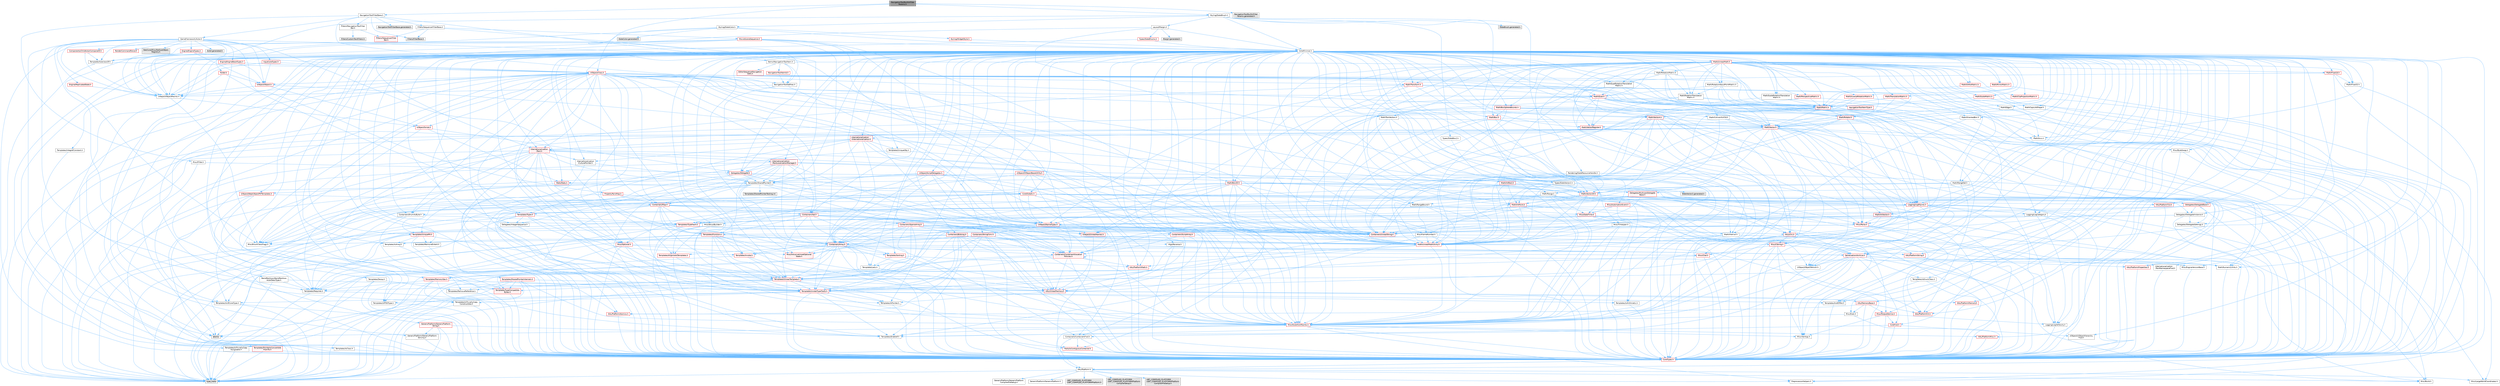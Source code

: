 digraph "NavigationToolBuiltInFilterParams.h"
{
 // INTERACTIVE_SVG=YES
 // LATEX_PDF_SIZE
  bgcolor="transparent";
  edge [fontname=Helvetica,fontsize=10,labelfontname=Helvetica,labelfontsize=10];
  node [fontname=Helvetica,fontsize=10,shape=box,height=0.2,width=0.4];
  Node1 [id="Node000001",label="NavigationToolBuiltInFilter\lParams.h",height=0.2,width=0.4,color="gray40", fillcolor="grey60", style="filled", fontcolor="black",tooltip=" "];
  Node1 -> Node2 [id="edge1_Node000001_Node000002",color="steelblue1",style="solid",tooltip=" "];
  Node2 [id="Node000002",label="NavigationToolDefines.h",height=0.2,width=0.4,color="grey40", fillcolor="white", style="filled",URL="$d1/d31/NavigationToolDefines_8h.html",tooltip=" "];
  Node2 -> Node3 [id="edge2_Node000002_Node000003",color="steelblue1",style="solid",tooltip=" "];
  Node3 [id="Node000003",label="Containers/ContainersFwd.h",height=0.2,width=0.4,color="grey40", fillcolor="white", style="filled",URL="$d4/d0a/ContainersFwd_8h.html",tooltip=" "];
  Node3 -> Node4 [id="edge3_Node000003_Node000004",color="steelblue1",style="solid",tooltip=" "];
  Node4 [id="Node000004",label="HAL/Platform.h",height=0.2,width=0.4,color="grey40", fillcolor="white", style="filled",URL="$d9/dd0/Platform_8h.html",tooltip=" "];
  Node4 -> Node5 [id="edge4_Node000004_Node000005",color="steelblue1",style="solid",tooltip=" "];
  Node5 [id="Node000005",label="Misc/Build.h",height=0.2,width=0.4,color="grey40", fillcolor="white", style="filled",URL="$d3/dbb/Build_8h.html",tooltip=" "];
  Node4 -> Node6 [id="edge5_Node000004_Node000006",color="steelblue1",style="solid",tooltip=" "];
  Node6 [id="Node000006",label="Misc/LargeWorldCoordinates.h",height=0.2,width=0.4,color="grey40", fillcolor="white", style="filled",URL="$d2/dcb/LargeWorldCoordinates_8h.html",tooltip=" "];
  Node4 -> Node7 [id="edge6_Node000004_Node000007",color="steelblue1",style="solid",tooltip=" "];
  Node7 [id="Node000007",label="type_traits",height=0.2,width=0.4,color="grey60", fillcolor="#E0E0E0", style="filled",tooltip=" "];
  Node4 -> Node8 [id="edge7_Node000004_Node000008",color="steelblue1",style="solid",tooltip=" "];
  Node8 [id="Node000008",label="PreprocessorHelpers.h",height=0.2,width=0.4,color="grey40", fillcolor="white", style="filled",URL="$db/ddb/PreprocessorHelpers_8h.html",tooltip=" "];
  Node4 -> Node9 [id="edge8_Node000004_Node000009",color="steelblue1",style="solid",tooltip=" "];
  Node9 [id="Node000009",label="UBT_COMPILED_PLATFORM\l/UBT_COMPILED_PLATFORMPlatform\lCompilerPreSetup.h",height=0.2,width=0.4,color="grey60", fillcolor="#E0E0E0", style="filled",tooltip=" "];
  Node4 -> Node10 [id="edge9_Node000004_Node000010",color="steelblue1",style="solid",tooltip=" "];
  Node10 [id="Node000010",label="GenericPlatform/GenericPlatform\lCompilerPreSetup.h",height=0.2,width=0.4,color="grey40", fillcolor="white", style="filled",URL="$d9/dc8/GenericPlatformCompilerPreSetup_8h.html",tooltip=" "];
  Node4 -> Node11 [id="edge10_Node000004_Node000011",color="steelblue1",style="solid",tooltip=" "];
  Node11 [id="Node000011",label="GenericPlatform/GenericPlatform.h",height=0.2,width=0.4,color="grey40", fillcolor="white", style="filled",URL="$d6/d84/GenericPlatform_8h.html",tooltip=" "];
  Node4 -> Node12 [id="edge11_Node000004_Node000012",color="steelblue1",style="solid",tooltip=" "];
  Node12 [id="Node000012",label="UBT_COMPILED_PLATFORM\l/UBT_COMPILED_PLATFORMPlatform.h",height=0.2,width=0.4,color="grey60", fillcolor="#E0E0E0", style="filled",tooltip=" "];
  Node4 -> Node13 [id="edge12_Node000004_Node000013",color="steelblue1",style="solid",tooltip=" "];
  Node13 [id="Node000013",label="UBT_COMPILED_PLATFORM\l/UBT_COMPILED_PLATFORMPlatform\lCompilerSetup.h",height=0.2,width=0.4,color="grey60", fillcolor="#E0E0E0", style="filled",tooltip=" "];
  Node3 -> Node14 [id="edge13_Node000003_Node000014",color="steelblue1",style="solid",tooltip=" "];
  Node14 [id="Node000014",label="CoreTypes.h",height=0.2,width=0.4,color="red", fillcolor="#FFF0F0", style="filled",URL="$dc/dec/CoreTypes_8h.html",tooltip=" "];
  Node14 -> Node4 [id="edge14_Node000014_Node000004",color="steelblue1",style="solid",tooltip=" "];
  Node3 -> Node18 [id="edge15_Node000003_Node000018",color="steelblue1",style="solid",tooltip=" "];
  Node18 [id="Node000018",label="Traits/IsContiguousContainer.h",height=0.2,width=0.4,color="red", fillcolor="#FFF0F0", style="filled",URL="$d5/d3c/IsContiguousContainer_8h.html",tooltip=" "];
  Node18 -> Node14 [id="edge16_Node000018_Node000014",color="steelblue1",style="solid",tooltip=" "];
  Node2 -> Node21 [id="edge17_Node000002_Node000021",color="steelblue1",style="solid",tooltip=" "];
  Node21 [id="Node000021",label="Templates/SharedPointer.h",height=0.2,width=0.4,color="grey40", fillcolor="white", style="filled",URL="$d2/d17/SharedPointer_8h.html",tooltip=" "];
  Node21 -> Node14 [id="edge18_Node000021_Node000014",color="steelblue1",style="solid",tooltip=" "];
  Node21 -> Node22 [id="edge19_Node000021_Node000022",color="steelblue1",style="solid",tooltip=" "];
  Node22 [id="Node000022",label="Misc/IntrusiveUnsetOptional\lState.h",height=0.2,width=0.4,color="red", fillcolor="#FFF0F0", style="filled",URL="$d2/d0a/IntrusiveUnsetOptionalState_8h.html",tooltip=" "];
  Node21 -> Node24 [id="edge20_Node000021_Node000024",color="steelblue1",style="solid",tooltip=" "];
  Node24 [id="Node000024",label="Templates/PointerIsConvertible\lFromTo.h",height=0.2,width=0.4,color="red", fillcolor="#FFF0F0", style="filled",URL="$d6/d65/PointerIsConvertibleFromTo_8h.html",tooltip=" "];
  Node24 -> Node14 [id="edge21_Node000024_Node000014",color="steelblue1",style="solid",tooltip=" "];
  Node24 -> Node7 [id="edge22_Node000024_Node000007",color="steelblue1",style="solid",tooltip=" "];
  Node21 -> Node27 [id="edge23_Node000021_Node000027",color="steelblue1",style="solid",tooltip=" "];
  Node27 [id="Node000027",label="Misc/AssertionMacros.h",height=0.2,width=0.4,color="red", fillcolor="#FFF0F0", style="filled",URL="$d0/dfa/AssertionMacros_8h.html",tooltip=" "];
  Node27 -> Node14 [id="edge24_Node000027_Node000014",color="steelblue1",style="solid",tooltip=" "];
  Node27 -> Node4 [id="edge25_Node000027_Node000004",color="steelblue1",style="solid",tooltip=" "];
  Node27 -> Node28 [id="edge26_Node000027_Node000028",color="steelblue1",style="solid",tooltip=" "];
  Node28 [id="Node000028",label="HAL/PlatformMisc.h",height=0.2,width=0.4,color="red", fillcolor="#FFF0F0", style="filled",URL="$d0/df5/PlatformMisc_8h.html",tooltip=" "];
  Node28 -> Node14 [id="edge27_Node000028_Node000014",color="steelblue1",style="solid",tooltip=" "];
  Node27 -> Node8 [id="edge28_Node000027_Node000008",color="steelblue1",style="solid",tooltip=" "];
  Node27 -> Node60 [id="edge29_Node000027_Node000060",color="steelblue1",style="solid",tooltip=" "];
  Node60 [id="Node000060",label="Templates/EnableIf.h",height=0.2,width=0.4,color="grey40", fillcolor="white", style="filled",URL="$d7/d60/EnableIf_8h.html",tooltip=" "];
  Node60 -> Node14 [id="edge30_Node000060_Node000014",color="steelblue1",style="solid",tooltip=" "];
  Node27 -> Node66 [id="edge31_Node000027_Node000066",color="steelblue1",style="solid",tooltip=" "];
  Node66 [id="Node000066",label="Misc/VarArgs.h",height=0.2,width=0.4,color="grey40", fillcolor="white", style="filled",URL="$d5/d6f/VarArgs_8h.html",tooltip=" "];
  Node66 -> Node14 [id="edge32_Node000066_Node000014",color="steelblue1",style="solid",tooltip=" "];
  Node27 -> Node73 [id="edge33_Node000027_Node000073",color="steelblue1",style="solid",tooltip=" "];
  Node73 [id="Node000073",label="atomic",height=0.2,width=0.4,color="grey60", fillcolor="#E0E0E0", style="filled",tooltip=" "];
  Node21 -> Node74 [id="edge34_Node000021_Node000074",color="steelblue1",style="solid",tooltip=" "];
  Node74 [id="Node000074",label="HAL/UnrealMemory.h",height=0.2,width=0.4,color="red", fillcolor="#FFF0F0", style="filled",URL="$d9/d96/UnrealMemory_8h.html",tooltip=" "];
  Node74 -> Node14 [id="edge35_Node000074_Node000014",color="steelblue1",style="solid",tooltip=" "];
  Node74 -> Node78 [id="edge36_Node000074_Node000078",color="steelblue1",style="solid",tooltip=" "];
  Node78 [id="Node000078",label="HAL/MemoryBase.h",height=0.2,width=0.4,color="red", fillcolor="#FFF0F0", style="filled",URL="$d6/d9f/MemoryBase_8h.html",tooltip=" "];
  Node78 -> Node14 [id="edge37_Node000078_Node000014",color="steelblue1",style="solid",tooltip=" "];
  Node78 -> Node53 [id="edge38_Node000078_Node000053",color="steelblue1",style="solid",tooltip=" "];
  Node53 [id="Node000053",label="HAL/PlatformAtomics.h",height=0.2,width=0.4,color="red", fillcolor="#FFF0F0", style="filled",URL="$d3/d36/PlatformAtomics_8h.html",tooltip=" "];
  Node53 -> Node14 [id="edge39_Node000053_Node000014",color="steelblue1",style="solid",tooltip=" "];
  Node78 -> Node36 [id="edge40_Node000078_Node000036",color="steelblue1",style="solid",tooltip=" "];
  Node36 [id="Node000036",label="HAL/PlatformCrt.h",height=0.2,width=0.4,color="red", fillcolor="#FFF0F0", style="filled",URL="$d8/d75/PlatformCrt_8h.html",tooltip=" "];
  Node78 -> Node79 [id="edge41_Node000078_Node000079",color="steelblue1",style="solid",tooltip=" "];
  Node79 [id="Node000079",label="Misc/Exec.h",height=0.2,width=0.4,color="grey40", fillcolor="white", style="filled",URL="$de/ddb/Exec_8h.html",tooltip=" "];
  Node79 -> Node14 [id="edge42_Node000079_Node000014",color="steelblue1",style="solid",tooltip=" "];
  Node79 -> Node27 [id="edge43_Node000079_Node000027",color="steelblue1",style="solid",tooltip=" "];
  Node78 -> Node80 [id="edge44_Node000078_Node000080",color="steelblue1",style="solid",tooltip=" "];
  Node80 [id="Node000080",label="Misc/OutputDevice.h",height=0.2,width=0.4,color="red", fillcolor="#FFF0F0", style="filled",URL="$d7/d32/OutputDevice_8h.html",tooltip=" "];
  Node80 -> Node32 [id="edge45_Node000080_Node000032",color="steelblue1",style="solid",tooltip=" "];
  Node32 [id="Node000032",label="CoreFwd.h",height=0.2,width=0.4,color="red", fillcolor="#FFF0F0", style="filled",URL="$d1/d1e/CoreFwd_8h.html",tooltip=" "];
  Node32 -> Node14 [id="edge46_Node000032_Node000014",color="steelblue1",style="solid",tooltip=" "];
  Node32 -> Node3 [id="edge47_Node000032_Node000003",color="steelblue1",style="solid",tooltip=" "];
  Node32 -> Node34 [id="edge48_Node000032_Node000034",color="steelblue1",style="solid",tooltip=" "];
  Node34 [id="Node000034",label="UObject/UObjectHierarchy\lFwd.h",height=0.2,width=0.4,color="grey40", fillcolor="white", style="filled",URL="$d3/d13/UObjectHierarchyFwd_8h.html",tooltip=" "];
  Node80 -> Node14 [id="edge49_Node000080_Node000014",color="steelblue1",style="solid",tooltip=" "];
  Node80 -> Node81 [id="edge50_Node000080_Node000081",color="steelblue1",style="solid",tooltip=" "];
  Node81 [id="Node000081",label="Logging/LogVerbosity.h",height=0.2,width=0.4,color="grey40", fillcolor="white", style="filled",URL="$d2/d8f/LogVerbosity_8h.html",tooltip=" "];
  Node81 -> Node14 [id="edge51_Node000081_Node000014",color="steelblue1",style="solid",tooltip=" "];
  Node80 -> Node66 [id="edge52_Node000080_Node000066",color="steelblue1",style="solid",tooltip=" "];
  Node74 -> Node91 [id="edge53_Node000074_Node000091",color="steelblue1",style="solid",tooltip=" "];
  Node91 [id="Node000091",label="HAL/PlatformMemory.h",height=0.2,width=0.4,color="red", fillcolor="#FFF0F0", style="filled",URL="$de/d68/PlatformMemory_8h.html",tooltip=" "];
  Node91 -> Node14 [id="edge54_Node000091_Node000014",color="steelblue1",style="solid",tooltip=" "];
  Node74 -> Node94 [id="edge55_Node000074_Node000094",color="steelblue1",style="solid",tooltip=" "];
  Node94 [id="Node000094",label="Templates/IsPointer.h",height=0.2,width=0.4,color="grey40", fillcolor="white", style="filled",URL="$d7/d05/IsPointer_8h.html",tooltip=" "];
  Node94 -> Node14 [id="edge56_Node000094_Node000014",color="steelblue1",style="solid",tooltip=" "];
  Node21 -> Node95 [id="edge57_Node000021_Node000095",color="steelblue1",style="solid",tooltip=" "];
  Node95 [id="Node000095",label="Containers/Array.h",height=0.2,width=0.4,color="red", fillcolor="#FFF0F0", style="filled",URL="$df/dd0/Array_8h.html",tooltip=" "];
  Node95 -> Node14 [id="edge58_Node000095_Node000014",color="steelblue1",style="solid",tooltip=" "];
  Node95 -> Node27 [id="edge59_Node000095_Node000027",color="steelblue1",style="solid",tooltip=" "];
  Node95 -> Node22 [id="edge60_Node000095_Node000022",color="steelblue1",style="solid",tooltip=" "];
  Node95 -> Node74 [id="edge61_Node000095_Node000074",color="steelblue1",style="solid",tooltip=" "];
  Node95 -> Node98 [id="edge62_Node000095_Node000098",color="steelblue1",style="solid",tooltip=" "];
  Node98 [id="Node000098",label="Templates/UnrealTypeTraits.h",height=0.2,width=0.4,color="red", fillcolor="#FFF0F0", style="filled",URL="$d2/d2d/UnrealTypeTraits_8h.html",tooltip=" "];
  Node98 -> Node14 [id="edge63_Node000098_Node000014",color="steelblue1",style="solid",tooltip=" "];
  Node98 -> Node94 [id="edge64_Node000098_Node000094",color="steelblue1",style="solid",tooltip=" "];
  Node98 -> Node27 [id="edge65_Node000098_Node000027",color="steelblue1",style="solid",tooltip=" "];
  Node98 -> Node87 [id="edge66_Node000098_Node000087",color="steelblue1",style="solid",tooltip=" "];
  Node87 [id="Node000087",label="Templates/AndOrNot.h",height=0.2,width=0.4,color="grey40", fillcolor="white", style="filled",URL="$db/d0a/AndOrNot_8h.html",tooltip=" "];
  Node87 -> Node14 [id="edge67_Node000087_Node000014",color="steelblue1",style="solid",tooltip=" "];
  Node98 -> Node60 [id="edge68_Node000098_Node000060",color="steelblue1",style="solid",tooltip=" "];
  Node98 -> Node99 [id="edge69_Node000098_Node000099",color="steelblue1",style="solid",tooltip=" "];
  Node99 [id="Node000099",label="Templates/IsArithmetic.h",height=0.2,width=0.4,color="grey40", fillcolor="white", style="filled",URL="$d2/d5d/IsArithmetic_8h.html",tooltip=" "];
  Node99 -> Node14 [id="edge70_Node000099_Node000014",color="steelblue1",style="solid",tooltip=" "];
  Node98 -> Node101 [id="edge71_Node000098_Node000101",color="steelblue1",style="solid",tooltip=" "];
  Node101 [id="Node000101",label="Templates/IsPODType.h",height=0.2,width=0.4,color="grey40", fillcolor="white", style="filled",URL="$d7/db1/IsPODType_8h.html",tooltip=" "];
  Node101 -> Node14 [id="edge72_Node000101_Node000014",color="steelblue1",style="solid",tooltip=" "];
  Node98 -> Node102 [id="edge73_Node000098_Node000102",color="steelblue1",style="solid",tooltip=" "];
  Node102 [id="Node000102",label="Templates/IsUECoreType.h",height=0.2,width=0.4,color="grey40", fillcolor="white", style="filled",URL="$d1/db8/IsUECoreType_8h.html",tooltip=" "];
  Node102 -> Node14 [id="edge74_Node000102_Node000014",color="steelblue1",style="solid",tooltip=" "];
  Node102 -> Node7 [id="edge75_Node000102_Node000007",color="steelblue1",style="solid",tooltip=" "];
  Node98 -> Node88 [id="edge76_Node000098_Node000088",color="steelblue1",style="solid",tooltip=" "];
  Node88 [id="Node000088",label="Templates/IsTriviallyCopy\lConstructible.h",height=0.2,width=0.4,color="grey40", fillcolor="white", style="filled",URL="$d3/d78/IsTriviallyCopyConstructible_8h.html",tooltip=" "];
  Node88 -> Node14 [id="edge77_Node000088_Node000014",color="steelblue1",style="solid",tooltip=" "];
  Node88 -> Node7 [id="edge78_Node000088_Node000007",color="steelblue1",style="solid",tooltip=" "];
  Node95 -> Node103 [id="edge79_Node000095_Node000103",color="steelblue1",style="solid",tooltip=" "];
  Node103 [id="Node000103",label="Templates/UnrealTemplate.h",height=0.2,width=0.4,color="red", fillcolor="#FFF0F0", style="filled",URL="$d4/d24/UnrealTemplate_8h.html",tooltip=" "];
  Node103 -> Node14 [id="edge80_Node000103_Node000014",color="steelblue1",style="solid",tooltip=" "];
  Node103 -> Node94 [id="edge81_Node000103_Node000094",color="steelblue1",style="solid",tooltip=" "];
  Node103 -> Node74 [id="edge82_Node000103_Node000074",color="steelblue1",style="solid",tooltip=" "];
  Node103 -> Node98 [id="edge83_Node000103_Node000098",color="steelblue1",style="solid",tooltip=" "];
  Node103 -> Node105 [id="edge84_Node000103_Node000105",color="steelblue1",style="solid",tooltip=" "];
  Node105 [id="Node000105",label="Templates/RemoveReference.h",height=0.2,width=0.4,color="grey40", fillcolor="white", style="filled",URL="$da/dbe/RemoveReference_8h.html",tooltip=" "];
  Node105 -> Node14 [id="edge85_Node000105_Node000014",color="steelblue1",style="solid",tooltip=" "];
  Node103 -> Node68 [id="edge86_Node000103_Node000068",color="steelblue1",style="solid",tooltip=" "];
  Node68 [id="Node000068",label="Templates/Requires.h",height=0.2,width=0.4,color="grey40", fillcolor="white", style="filled",URL="$dc/d96/Requires_8h.html",tooltip=" "];
  Node68 -> Node60 [id="edge87_Node000068_Node000060",color="steelblue1",style="solid",tooltip=" "];
  Node68 -> Node7 [id="edge88_Node000068_Node000007",color="steelblue1",style="solid",tooltip=" "];
  Node103 -> Node106 [id="edge89_Node000103_Node000106",color="steelblue1",style="solid",tooltip=" "];
  Node106 [id="Node000106",label="Templates/TypeCompatible\lBytes.h",height=0.2,width=0.4,color="red", fillcolor="#FFF0F0", style="filled",URL="$df/d0a/TypeCompatibleBytes_8h.html",tooltip=" "];
  Node106 -> Node14 [id="edge90_Node000106_Node000014",color="steelblue1",style="solid",tooltip=" "];
  Node106 -> Node7 [id="edge91_Node000106_Node000007",color="steelblue1",style="solid",tooltip=" "];
  Node103 -> Node18 [id="edge92_Node000103_Node000018",color="steelblue1",style="solid",tooltip=" "];
  Node103 -> Node7 [id="edge93_Node000103_Node000007",color="steelblue1",style="solid",tooltip=" "];
  Node95 -> Node109 [id="edge94_Node000095_Node000109",color="steelblue1",style="solid",tooltip=" "];
  Node109 [id="Node000109",label="Containers/ContainerAllocation\lPolicies.h",height=0.2,width=0.4,color="red", fillcolor="#FFF0F0", style="filled",URL="$d7/dff/ContainerAllocationPolicies_8h.html",tooltip=" "];
  Node109 -> Node14 [id="edge95_Node000109_Node000014",color="steelblue1",style="solid",tooltip=" "];
  Node109 -> Node109 [id="edge96_Node000109_Node000109",color="steelblue1",style="solid",tooltip=" "];
  Node109 -> Node111 [id="edge97_Node000109_Node000111",color="steelblue1",style="solid",tooltip=" "];
  Node111 [id="Node000111",label="HAL/PlatformMath.h",height=0.2,width=0.4,color="red", fillcolor="#FFF0F0", style="filled",URL="$dc/d53/PlatformMath_8h.html",tooltip=" "];
  Node111 -> Node14 [id="edge98_Node000111_Node000014",color="steelblue1",style="solid",tooltip=" "];
  Node109 -> Node74 [id="edge99_Node000109_Node000074",color="steelblue1",style="solid",tooltip=" "];
  Node109 -> Node46 [id="edge100_Node000109_Node000046",color="steelblue1",style="solid",tooltip=" "];
  Node46 [id="Node000046",label="Math/NumericLimits.h",height=0.2,width=0.4,color="grey40", fillcolor="white", style="filled",URL="$df/d1b/NumericLimits_8h.html",tooltip=" "];
  Node46 -> Node14 [id="edge101_Node000046_Node000014",color="steelblue1",style="solid",tooltip=" "];
  Node109 -> Node27 [id="edge102_Node000109_Node000027",color="steelblue1",style="solid",tooltip=" "];
  Node109 -> Node120 [id="edge103_Node000109_Node000120",color="steelblue1",style="solid",tooltip=" "];
  Node120 [id="Node000120",label="Templates/MemoryOps.h",height=0.2,width=0.4,color="red", fillcolor="#FFF0F0", style="filled",URL="$db/dea/MemoryOps_8h.html",tooltip=" "];
  Node120 -> Node14 [id="edge104_Node000120_Node000014",color="steelblue1",style="solid",tooltip=" "];
  Node120 -> Node74 [id="edge105_Node000120_Node000074",color="steelblue1",style="solid",tooltip=" "];
  Node120 -> Node89 [id="edge106_Node000120_Node000089",color="steelblue1",style="solid",tooltip=" "];
  Node89 [id="Node000089",label="Templates/IsTriviallyCopy\lAssignable.h",height=0.2,width=0.4,color="grey40", fillcolor="white", style="filled",URL="$d2/df2/IsTriviallyCopyAssignable_8h.html",tooltip=" "];
  Node89 -> Node14 [id="edge107_Node000089_Node000014",color="steelblue1",style="solid",tooltip=" "];
  Node89 -> Node7 [id="edge108_Node000089_Node000007",color="steelblue1",style="solid",tooltip=" "];
  Node120 -> Node88 [id="edge109_Node000120_Node000088",color="steelblue1",style="solid",tooltip=" "];
  Node120 -> Node68 [id="edge110_Node000120_Node000068",color="steelblue1",style="solid",tooltip=" "];
  Node120 -> Node98 [id="edge111_Node000120_Node000098",color="steelblue1",style="solid",tooltip=" "];
  Node120 -> Node7 [id="edge112_Node000120_Node000007",color="steelblue1",style="solid",tooltip=" "];
  Node109 -> Node106 [id="edge113_Node000109_Node000106",color="steelblue1",style="solid",tooltip=" "];
  Node109 -> Node7 [id="edge114_Node000109_Node000007",color="steelblue1",style="solid",tooltip=" "];
  Node95 -> Node122 [id="edge115_Node000095_Node000122",color="steelblue1",style="solid",tooltip=" "];
  Node122 [id="Node000122",label="Serialization/Archive.h",height=0.2,width=0.4,color="red", fillcolor="#FFF0F0", style="filled",URL="$d7/d3b/Archive_8h.html",tooltip=" "];
  Node122 -> Node32 [id="edge116_Node000122_Node000032",color="steelblue1",style="solid",tooltip=" "];
  Node122 -> Node14 [id="edge117_Node000122_Node000014",color="steelblue1",style="solid",tooltip=" "];
  Node122 -> Node123 [id="edge118_Node000122_Node000123",color="steelblue1",style="solid",tooltip=" "];
  Node123 [id="Node000123",label="HAL/PlatformProperties.h",height=0.2,width=0.4,color="red", fillcolor="#FFF0F0", style="filled",URL="$d9/db0/PlatformProperties_8h.html",tooltip=" "];
  Node123 -> Node14 [id="edge119_Node000123_Node000014",color="steelblue1",style="solid",tooltip=" "];
  Node122 -> Node126 [id="edge120_Node000122_Node000126",color="steelblue1",style="solid",tooltip=" "];
  Node126 [id="Node000126",label="Internationalization\l/TextNamespaceFwd.h",height=0.2,width=0.4,color="grey40", fillcolor="white", style="filled",URL="$d8/d97/TextNamespaceFwd_8h.html",tooltip=" "];
  Node126 -> Node14 [id="edge121_Node000126_Node000014",color="steelblue1",style="solid",tooltip=" "];
  Node122 -> Node27 [id="edge122_Node000122_Node000027",color="steelblue1",style="solid",tooltip=" "];
  Node122 -> Node5 [id="edge123_Node000122_Node000005",color="steelblue1",style="solid",tooltip=" "];
  Node122 -> Node127 [id="edge124_Node000122_Node000127",color="steelblue1",style="solid",tooltip=" "];
  Node127 [id="Node000127",label="Misc/EngineVersionBase.h",height=0.2,width=0.4,color="grey40", fillcolor="white", style="filled",URL="$d5/d2b/EngineVersionBase_8h.html",tooltip=" "];
  Node127 -> Node14 [id="edge125_Node000127_Node000014",color="steelblue1",style="solid",tooltip=" "];
  Node122 -> Node66 [id="edge126_Node000122_Node000066",color="steelblue1",style="solid",tooltip=" "];
  Node122 -> Node60 [id="edge127_Node000122_Node000060",color="steelblue1",style="solid",tooltip=" "];
  Node122 -> Node130 [id="edge128_Node000122_Node000130",color="steelblue1",style="solid",tooltip=" "];
  Node130 [id="Node000130",label="Templates/IsEnumClass.h",height=0.2,width=0.4,color="grey40", fillcolor="white", style="filled",URL="$d7/d15/IsEnumClass_8h.html",tooltip=" "];
  Node130 -> Node14 [id="edge129_Node000130_Node000014",color="steelblue1",style="solid",tooltip=" "];
  Node130 -> Node87 [id="edge130_Node000130_Node000087",color="steelblue1",style="solid",tooltip=" "];
  Node122 -> Node103 [id="edge131_Node000122_Node000103",color="steelblue1",style="solid",tooltip=" "];
  Node122 -> Node131 [id="edge132_Node000122_Node000131",color="steelblue1",style="solid",tooltip=" "];
  Node131 [id="Node000131",label="UObject/ObjectVersion.h",height=0.2,width=0.4,color="grey40", fillcolor="white", style="filled",URL="$da/d63/ObjectVersion_8h.html",tooltip=" "];
  Node131 -> Node14 [id="edge133_Node000131_Node000014",color="steelblue1",style="solid",tooltip=" "];
  Node95 -> Node148 [id="edge134_Node000095_Node000148",color="steelblue1",style="solid",tooltip=" "];
  Node148 [id="Node000148",label="Templates/Invoke.h",height=0.2,width=0.4,color="red", fillcolor="#FFF0F0", style="filled",URL="$d7/deb/Invoke_8h.html",tooltip=" "];
  Node148 -> Node14 [id="edge135_Node000148_Node000014",color="steelblue1",style="solid",tooltip=" "];
  Node148 -> Node103 [id="edge136_Node000148_Node000103",color="steelblue1",style="solid",tooltip=" "];
  Node148 -> Node7 [id="edge137_Node000148_Node000007",color="steelblue1",style="solid",tooltip=" "];
  Node95 -> Node153 [id="edge138_Node000095_Node000153",color="steelblue1",style="solid",tooltip=" "];
  Node153 [id="Node000153",label="Templates/Less.h",height=0.2,width=0.4,color="grey40", fillcolor="white", style="filled",URL="$de/dc8/Less_8h.html",tooltip=" "];
  Node153 -> Node14 [id="edge139_Node000153_Node000014",color="steelblue1",style="solid",tooltip=" "];
  Node153 -> Node103 [id="edge140_Node000153_Node000103",color="steelblue1",style="solid",tooltip=" "];
  Node95 -> Node68 [id="edge141_Node000095_Node000068",color="steelblue1",style="solid",tooltip=" "];
  Node95 -> Node160 [id="edge142_Node000095_Node000160",color="steelblue1",style="solid",tooltip=" "];
  Node160 [id="Node000160",label="Templates/Sorting.h",height=0.2,width=0.4,color="red", fillcolor="#FFF0F0", style="filled",URL="$d3/d9e/Sorting_8h.html",tooltip=" "];
  Node160 -> Node14 [id="edge143_Node000160_Node000014",color="steelblue1",style="solid",tooltip=" "];
  Node160 -> Node111 [id="edge144_Node000160_Node000111",color="steelblue1",style="solid",tooltip=" "];
  Node160 -> Node153 [id="edge145_Node000160_Node000153",color="steelblue1",style="solid",tooltip=" "];
  Node95 -> Node164 [id="edge146_Node000095_Node000164",color="steelblue1",style="solid",tooltip=" "];
  Node164 [id="Node000164",label="Templates/AlignmentTemplates.h",height=0.2,width=0.4,color="red", fillcolor="#FFF0F0", style="filled",URL="$dd/d32/AlignmentTemplates_8h.html",tooltip=" "];
  Node164 -> Node14 [id="edge147_Node000164_Node000014",color="steelblue1",style="solid",tooltip=" "];
  Node164 -> Node94 [id="edge148_Node000164_Node000094",color="steelblue1",style="solid",tooltip=" "];
  Node95 -> Node7 [id="edge149_Node000095_Node000007",color="steelblue1",style="solid",tooltip=" "];
  Node21 -> Node165 [id="edge150_Node000021_Node000165",color="steelblue1",style="solid",tooltip=" "];
  Node165 [id="Node000165",label="Containers/Map.h",height=0.2,width=0.4,color="red", fillcolor="#FFF0F0", style="filled",URL="$df/d79/Map_8h.html",tooltip=" "];
  Node165 -> Node14 [id="edge151_Node000165_Node000014",color="steelblue1",style="solid",tooltip=" "];
  Node165 -> Node166 [id="edge152_Node000165_Node000166",color="steelblue1",style="solid",tooltip=" "];
  Node166 [id="Node000166",label="Algo/Reverse.h",height=0.2,width=0.4,color="grey40", fillcolor="white", style="filled",URL="$d5/d93/Reverse_8h.html",tooltip=" "];
  Node166 -> Node14 [id="edge153_Node000166_Node000014",color="steelblue1",style="solid",tooltip=" "];
  Node166 -> Node103 [id="edge154_Node000166_Node000103",color="steelblue1",style="solid",tooltip=" "];
  Node165 -> Node167 [id="edge155_Node000165_Node000167",color="steelblue1",style="solid",tooltip=" "];
  Node167 [id="Node000167",label="Containers/Set.h",height=0.2,width=0.4,color="red", fillcolor="#FFF0F0", style="filled",URL="$d4/d45/Set_8h.html",tooltip=" "];
  Node167 -> Node109 [id="edge156_Node000167_Node000109",color="steelblue1",style="solid",tooltip=" "];
  Node167 -> Node169 [id="edge157_Node000167_Node000169",color="steelblue1",style="solid",tooltip=" "];
  Node169 [id="Node000169",label="Containers/SparseArray.h",height=0.2,width=0.4,color="red", fillcolor="#FFF0F0", style="filled",URL="$d5/dbf/SparseArray_8h.html",tooltip=" "];
  Node169 -> Node14 [id="edge158_Node000169_Node000014",color="steelblue1",style="solid",tooltip=" "];
  Node169 -> Node27 [id="edge159_Node000169_Node000027",color="steelblue1",style="solid",tooltip=" "];
  Node169 -> Node74 [id="edge160_Node000169_Node000074",color="steelblue1",style="solid",tooltip=" "];
  Node169 -> Node98 [id="edge161_Node000169_Node000098",color="steelblue1",style="solid",tooltip=" "];
  Node169 -> Node103 [id="edge162_Node000169_Node000103",color="steelblue1",style="solid",tooltip=" "];
  Node169 -> Node109 [id="edge163_Node000169_Node000109",color="steelblue1",style="solid",tooltip=" "];
  Node169 -> Node153 [id="edge164_Node000169_Node000153",color="steelblue1",style="solid",tooltip=" "];
  Node169 -> Node95 [id="edge165_Node000169_Node000095",color="steelblue1",style="solid",tooltip=" "];
  Node169 -> Node163 [id="edge166_Node000169_Node000163",color="steelblue1",style="solid",tooltip=" "];
  Node163 [id="Node000163",label="Math/UnrealMathUtility.h",height=0.2,width=0.4,color="red", fillcolor="#FFF0F0", style="filled",URL="$db/db8/UnrealMathUtility_8h.html",tooltip=" "];
  Node163 -> Node14 [id="edge167_Node000163_Node000014",color="steelblue1",style="solid",tooltip=" "];
  Node163 -> Node27 [id="edge168_Node000163_Node000027",color="steelblue1",style="solid",tooltip=" "];
  Node163 -> Node111 [id="edge169_Node000163_Node000111",color="steelblue1",style="solid",tooltip=" "];
  Node163 -> Node68 [id="edge170_Node000163_Node000068",color="steelblue1",style="solid",tooltip=" "];
  Node169 -> Node170 [id="edge171_Node000169_Node000170",color="steelblue1",style="solid",tooltip=" "];
  Node170 [id="Node000170",label="Containers/ScriptArray.h",height=0.2,width=0.4,color="red", fillcolor="#FFF0F0", style="filled",URL="$dc/daf/ScriptArray_8h.html",tooltip=" "];
  Node170 -> Node14 [id="edge172_Node000170_Node000014",color="steelblue1",style="solid",tooltip=" "];
  Node170 -> Node27 [id="edge173_Node000170_Node000027",color="steelblue1",style="solid",tooltip=" "];
  Node170 -> Node74 [id="edge174_Node000170_Node000074",color="steelblue1",style="solid",tooltip=" "];
  Node170 -> Node109 [id="edge175_Node000170_Node000109",color="steelblue1",style="solid",tooltip=" "];
  Node170 -> Node95 [id="edge176_Node000170_Node000095",color="steelblue1",style="solid",tooltip=" "];
  Node169 -> Node171 [id="edge177_Node000169_Node000171",color="steelblue1",style="solid",tooltip=" "];
  Node171 [id="Node000171",label="Containers/BitArray.h",height=0.2,width=0.4,color="red", fillcolor="#FFF0F0", style="filled",URL="$d1/de4/BitArray_8h.html",tooltip=" "];
  Node171 -> Node109 [id="edge178_Node000171_Node000109",color="steelblue1",style="solid",tooltip=" "];
  Node171 -> Node14 [id="edge179_Node000171_Node000014",color="steelblue1",style="solid",tooltip=" "];
  Node171 -> Node53 [id="edge180_Node000171_Node000053",color="steelblue1",style="solid",tooltip=" "];
  Node171 -> Node74 [id="edge181_Node000171_Node000074",color="steelblue1",style="solid",tooltip=" "];
  Node171 -> Node163 [id="edge182_Node000171_Node000163",color="steelblue1",style="solid",tooltip=" "];
  Node171 -> Node27 [id="edge183_Node000171_Node000027",color="steelblue1",style="solid",tooltip=" "];
  Node171 -> Node48 [id="edge184_Node000171_Node000048",color="steelblue1",style="solid",tooltip=" "];
  Node48 [id="Node000048",label="Misc/EnumClassFlags.h",height=0.2,width=0.4,color="grey40", fillcolor="white", style="filled",URL="$d8/de7/EnumClassFlags_8h.html",tooltip=" "];
  Node171 -> Node122 [id="edge185_Node000171_Node000122",color="steelblue1",style="solid",tooltip=" "];
  Node171 -> Node60 [id="edge186_Node000171_Node000060",color="steelblue1",style="solid",tooltip=" "];
  Node171 -> Node148 [id="edge187_Node000171_Node000148",color="steelblue1",style="solid",tooltip=" "];
  Node171 -> Node103 [id="edge188_Node000171_Node000103",color="steelblue1",style="solid",tooltip=" "];
  Node171 -> Node98 [id="edge189_Node000171_Node000098",color="steelblue1",style="solid",tooltip=" "];
  Node169 -> Node188 [id="edge190_Node000169_Node000188",color="steelblue1",style="solid",tooltip=" "];
  Node188 [id="Node000188",label="Containers/UnrealString.h",height=0.2,width=0.4,color="red", fillcolor="#FFF0F0", style="filled",URL="$d5/dba/UnrealString_8h.html",tooltip=" "];
  Node169 -> Node22 [id="edge191_Node000169_Node000022",color="steelblue1",style="solid",tooltip=" "];
  Node167 -> Node3 [id="edge192_Node000167_Node000003",color="steelblue1",style="solid",tooltip=" "];
  Node167 -> Node163 [id="edge193_Node000167_Node000163",color="steelblue1",style="solid",tooltip=" "];
  Node167 -> Node27 [id="edge194_Node000167_Node000027",color="steelblue1",style="solid",tooltip=" "];
  Node167 -> Node192 [id="edge195_Node000167_Node000192",color="steelblue1",style="solid",tooltip=" "];
  Node192 [id="Node000192",label="Misc/StructBuilder.h",height=0.2,width=0.4,color="grey40", fillcolor="white", style="filled",URL="$d9/db3/StructBuilder_8h.html",tooltip=" "];
  Node192 -> Node14 [id="edge196_Node000192_Node000014",color="steelblue1",style="solid",tooltip=" "];
  Node192 -> Node163 [id="edge197_Node000192_Node000163",color="steelblue1",style="solid",tooltip=" "];
  Node192 -> Node164 [id="edge198_Node000192_Node000164",color="steelblue1",style="solid",tooltip=" "];
  Node167 -> Node193 [id="edge199_Node000167_Node000193",color="steelblue1",style="solid",tooltip=" "];
  Node193 [id="Node000193",label="Templates/Function.h",height=0.2,width=0.4,color="red", fillcolor="#FFF0F0", style="filled",URL="$df/df5/Function_8h.html",tooltip=" "];
  Node193 -> Node14 [id="edge200_Node000193_Node000014",color="steelblue1",style="solid",tooltip=" "];
  Node193 -> Node27 [id="edge201_Node000193_Node000027",color="steelblue1",style="solid",tooltip=" "];
  Node193 -> Node22 [id="edge202_Node000193_Node000022",color="steelblue1",style="solid",tooltip=" "];
  Node193 -> Node74 [id="edge203_Node000193_Node000074",color="steelblue1",style="solid",tooltip=" "];
  Node193 -> Node98 [id="edge204_Node000193_Node000098",color="steelblue1",style="solid",tooltip=" "];
  Node193 -> Node148 [id="edge205_Node000193_Node000148",color="steelblue1",style="solid",tooltip=" "];
  Node193 -> Node103 [id="edge206_Node000193_Node000103",color="steelblue1",style="solid",tooltip=" "];
  Node193 -> Node68 [id="edge207_Node000193_Node000068",color="steelblue1",style="solid",tooltip=" "];
  Node193 -> Node163 [id="edge208_Node000193_Node000163",color="steelblue1",style="solid",tooltip=" "];
  Node193 -> Node7 [id="edge209_Node000193_Node000007",color="steelblue1",style="solid",tooltip=" "];
  Node167 -> Node160 [id="edge210_Node000167_Node000160",color="steelblue1",style="solid",tooltip=" "];
  Node167 -> Node137 [id="edge211_Node000167_Node000137",color="steelblue1",style="solid",tooltip=" "];
  Node137 [id="Node000137",label="Templates/TypeHash.h",height=0.2,width=0.4,color="red", fillcolor="#FFF0F0", style="filled",URL="$d1/d62/TypeHash_8h.html",tooltip=" "];
  Node137 -> Node14 [id="edge212_Node000137_Node000014",color="steelblue1",style="solid",tooltip=" "];
  Node137 -> Node68 [id="edge213_Node000137_Node000068",color="steelblue1",style="solid",tooltip=" "];
  Node137 -> Node138 [id="edge214_Node000137_Node000138",color="steelblue1",style="solid",tooltip=" "];
  Node138 [id="Node000138",label="Misc/Crc.h",height=0.2,width=0.4,color="red", fillcolor="#FFF0F0", style="filled",URL="$d4/dd2/Crc_8h.html",tooltip=" "];
  Node138 -> Node14 [id="edge215_Node000138_Node000014",color="steelblue1",style="solid",tooltip=" "];
  Node138 -> Node76 [id="edge216_Node000138_Node000076",color="steelblue1",style="solid",tooltip=" "];
  Node76 [id="Node000076",label="HAL/PlatformString.h",height=0.2,width=0.4,color="red", fillcolor="#FFF0F0", style="filled",URL="$db/db5/PlatformString_8h.html",tooltip=" "];
  Node76 -> Node14 [id="edge217_Node000076_Node000014",color="steelblue1",style="solid",tooltip=" "];
  Node138 -> Node27 [id="edge218_Node000138_Node000027",color="steelblue1",style="solid",tooltip=" "];
  Node138 -> Node139 [id="edge219_Node000138_Node000139",color="steelblue1",style="solid",tooltip=" "];
  Node139 [id="Node000139",label="Misc/CString.h",height=0.2,width=0.4,color="red", fillcolor="#FFF0F0", style="filled",URL="$d2/d49/CString_8h.html",tooltip=" "];
  Node139 -> Node14 [id="edge220_Node000139_Node000014",color="steelblue1",style="solid",tooltip=" "];
  Node139 -> Node36 [id="edge221_Node000139_Node000036",color="steelblue1",style="solid",tooltip=" "];
  Node139 -> Node76 [id="edge222_Node000139_Node000076",color="steelblue1",style="solid",tooltip=" "];
  Node139 -> Node27 [id="edge223_Node000139_Node000027",color="steelblue1",style="solid",tooltip=" "];
  Node139 -> Node140 [id="edge224_Node000139_Node000140",color="steelblue1",style="solid",tooltip=" "];
  Node140 [id="Node000140",label="Misc/Char.h",height=0.2,width=0.4,color="red", fillcolor="#FFF0F0", style="filled",URL="$d0/d58/Char_8h.html",tooltip=" "];
  Node140 -> Node14 [id="edge225_Node000140_Node000014",color="steelblue1",style="solid",tooltip=" "];
  Node140 -> Node7 [id="edge226_Node000140_Node000007",color="steelblue1",style="solid",tooltip=" "];
  Node139 -> Node66 [id="edge227_Node000139_Node000066",color="steelblue1",style="solid",tooltip=" "];
  Node138 -> Node140 [id="edge228_Node000138_Node000140",color="steelblue1",style="solid",tooltip=" "];
  Node138 -> Node98 [id="edge229_Node000138_Node000098",color="steelblue1",style="solid",tooltip=" "];
  Node137 -> Node7 [id="edge230_Node000137_Node000007",color="steelblue1",style="solid",tooltip=" "];
  Node167 -> Node103 [id="edge231_Node000167_Node000103",color="steelblue1",style="solid",tooltip=" "];
  Node167 -> Node7 [id="edge232_Node000167_Node000007",color="steelblue1",style="solid",tooltip=" "];
  Node165 -> Node188 [id="edge233_Node000165_Node000188",color="steelblue1",style="solid",tooltip=" "];
  Node165 -> Node27 [id="edge234_Node000165_Node000027",color="steelblue1",style="solid",tooltip=" "];
  Node165 -> Node192 [id="edge235_Node000165_Node000192",color="steelblue1",style="solid",tooltip=" "];
  Node165 -> Node193 [id="edge236_Node000165_Node000193",color="steelblue1",style="solid",tooltip=" "];
  Node165 -> Node160 [id="edge237_Node000165_Node000160",color="steelblue1",style="solid",tooltip=" "];
  Node165 -> Node196 [id="edge238_Node000165_Node000196",color="steelblue1",style="solid",tooltip=" "];
  Node196 [id="Node000196",label="Templates/Tuple.h",height=0.2,width=0.4,color="red", fillcolor="#FFF0F0", style="filled",URL="$d2/d4f/Tuple_8h.html",tooltip=" "];
  Node196 -> Node14 [id="edge239_Node000196_Node000014",color="steelblue1",style="solid",tooltip=" "];
  Node196 -> Node103 [id="edge240_Node000196_Node000103",color="steelblue1",style="solid",tooltip=" "];
  Node196 -> Node197 [id="edge241_Node000196_Node000197",color="steelblue1",style="solid",tooltip=" "];
  Node197 [id="Node000197",label="Delegates/IntegerSequence.h",height=0.2,width=0.4,color="grey40", fillcolor="white", style="filled",URL="$d2/dcc/IntegerSequence_8h.html",tooltip=" "];
  Node197 -> Node14 [id="edge242_Node000197_Node000014",color="steelblue1",style="solid",tooltip=" "];
  Node196 -> Node148 [id="edge243_Node000196_Node000148",color="steelblue1",style="solid",tooltip=" "];
  Node196 -> Node68 [id="edge244_Node000196_Node000068",color="steelblue1",style="solid",tooltip=" "];
  Node196 -> Node137 [id="edge245_Node000196_Node000137",color="steelblue1",style="solid",tooltip=" "];
  Node196 -> Node7 [id="edge246_Node000196_Node000007",color="steelblue1",style="solid",tooltip=" "];
  Node165 -> Node103 [id="edge247_Node000165_Node000103",color="steelblue1",style="solid",tooltip=" "];
  Node165 -> Node98 [id="edge248_Node000165_Node000098",color="steelblue1",style="solid",tooltip=" "];
  Node165 -> Node7 [id="edge249_Node000165_Node000007",color="steelblue1",style="solid",tooltip=" "];
  Node21 -> Node199 [id="edge250_Node000021_Node000199",color="steelblue1",style="solid",tooltip=" "];
  Node199 [id="Node000199",label="CoreGlobals.h",height=0.2,width=0.4,color="red", fillcolor="#FFF0F0", style="filled",URL="$d5/d8c/CoreGlobals_8h.html",tooltip=" "];
  Node199 -> Node188 [id="edge251_Node000199_Node000188",color="steelblue1",style="solid",tooltip=" "];
  Node199 -> Node14 [id="edge252_Node000199_Node000014",color="steelblue1",style="solid",tooltip=" "];
  Node199 -> Node200 [id="edge253_Node000199_Node000200",color="steelblue1",style="solid",tooltip=" "];
  Node200 [id="Node000200",label="HAL/PlatformTLS.h",height=0.2,width=0.4,color="red", fillcolor="#FFF0F0", style="filled",URL="$d0/def/PlatformTLS_8h.html",tooltip=" "];
  Node200 -> Node14 [id="edge254_Node000200_Node000014",color="steelblue1",style="solid",tooltip=" "];
  Node199 -> Node203 [id="edge255_Node000199_Node000203",color="steelblue1",style="solid",tooltip=" "];
  Node203 [id="Node000203",label="Logging/LogMacros.h",height=0.2,width=0.4,color="red", fillcolor="#FFF0F0", style="filled",URL="$d0/d16/LogMacros_8h.html",tooltip=" "];
  Node203 -> Node188 [id="edge256_Node000203_Node000188",color="steelblue1",style="solid",tooltip=" "];
  Node203 -> Node14 [id="edge257_Node000203_Node000014",color="steelblue1",style="solid",tooltip=" "];
  Node203 -> Node8 [id="edge258_Node000203_Node000008",color="steelblue1",style="solid",tooltip=" "];
  Node203 -> Node204 [id="edge259_Node000203_Node000204",color="steelblue1",style="solid",tooltip=" "];
  Node204 [id="Node000204",label="Logging/LogCategory.h",height=0.2,width=0.4,color="grey40", fillcolor="white", style="filled",URL="$d9/d36/LogCategory_8h.html",tooltip=" "];
  Node204 -> Node14 [id="edge260_Node000204_Node000014",color="steelblue1",style="solid",tooltip=" "];
  Node204 -> Node81 [id="edge261_Node000204_Node000081",color="steelblue1",style="solid",tooltip=" "];
  Node204 -> Node205 [id="edge262_Node000204_Node000205",color="steelblue1",style="solid",tooltip=" "];
  Node205 [id="Node000205",label="UObject/NameTypes.h",height=0.2,width=0.4,color="red", fillcolor="#FFF0F0", style="filled",URL="$d6/d35/NameTypes_8h.html",tooltip=" "];
  Node205 -> Node14 [id="edge263_Node000205_Node000014",color="steelblue1",style="solid",tooltip=" "];
  Node205 -> Node27 [id="edge264_Node000205_Node000027",color="steelblue1",style="solid",tooltip=" "];
  Node205 -> Node74 [id="edge265_Node000205_Node000074",color="steelblue1",style="solid",tooltip=" "];
  Node205 -> Node98 [id="edge266_Node000205_Node000098",color="steelblue1",style="solid",tooltip=" "];
  Node205 -> Node103 [id="edge267_Node000205_Node000103",color="steelblue1",style="solid",tooltip=" "];
  Node205 -> Node188 [id="edge268_Node000205_Node000188",color="steelblue1",style="solid",tooltip=" "];
  Node205 -> Node209 [id="edge269_Node000205_Node000209",color="steelblue1",style="solid",tooltip=" "];
  Node209 [id="Node000209",label="Containers/StringConv.h",height=0.2,width=0.4,color="red", fillcolor="#FFF0F0", style="filled",URL="$d3/ddf/StringConv_8h.html",tooltip=" "];
  Node209 -> Node14 [id="edge270_Node000209_Node000014",color="steelblue1",style="solid",tooltip=" "];
  Node209 -> Node27 [id="edge271_Node000209_Node000027",color="steelblue1",style="solid",tooltip=" "];
  Node209 -> Node109 [id="edge272_Node000209_Node000109",color="steelblue1",style="solid",tooltip=" "];
  Node209 -> Node95 [id="edge273_Node000209_Node000095",color="steelblue1",style="solid",tooltip=" "];
  Node209 -> Node139 [id="edge274_Node000209_Node000139",color="steelblue1",style="solid",tooltip=" "];
  Node209 -> Node185 [id="edge275_Node000209_Node000185",color="steelblue1",style="solid",tooltip=" "];
  Node185 [id="Node000185",label="Templates/IsArray.h",height=0.2,width=0.4,color="grey40", fillcolor="white", style="filled",URL="$d8/d8d/IsArray_8h.html",tooltip=" "];
  Node185 -> Node14 [id="edge276_Node000185_Node000014",color="steelblue1",style="solid",tooltip=" "];
  Node209 -> Node103 [id="edge277_Node000209_Node000103",color="steelblue1",style="solid",tooltip=" "];
  Node209 -> Node98 [id="edge278_Node000209_Node000098",color="steelblue1",style="solid",tooltip=" "];
  Node209 -> Node18 [id="edge279_Node000209_Node000018",color="steelblue1",style="solid",tooltip=" "];
  Node209 -> Node7 [id="edge280_Node000209_Node000007",color="steelblue1",style="solid",tooltip=" "];
  Node205 -> Node210 [id="edge281_Node000205_Node000210",color="steelblue1",style="solid",tooltip=" "];
  Node210 [id="Node000210",label="UObject/UnrealNames.h",height=0.2,width=0.4,color="red", fillcolor="#FFF0F0", style="filled",URL="$d8/db1/UnrealNames_8h.html",tooltip=" "];
  Node210 -> Node14 [id="edge282_Node000210_Node000014",color="steelblue1",style="solid",tooltip=" "];
  Node205 -> Node22 [id="edge283_Node000205_Node000022",color="steelblue1",style="solid",tooltip=" "];
  Node203 -> Node81 [id="edge284_Node000203_Node000081",color="steelblue1",style="solid",tooltip=" "];
  Node203 -> Node27 [id="edge285_Node000203_Node000027",color="steelblue1",style="solid",tooltip=" "];
  Node203 -> Node5 [id="edge286_Node000203_Node000005",color="steelblue1",style="solid",tooltip=" "];
  Node203 -> Node66 [id="edge287_Node000203_Node000066",color="steelblue1",style="solid",tooltip=" "];
  Node203 -> Node60 [id="edge288_Node000203_Node000060",color="steelblue1",style="solid",tooltip=" "];
  Node203 -> Node7 [id="edge289_Node000203_Node000007",color="steelblue1",style="solid",tooltip=" "];
  Node199 -> Node5 [id="edge290_Node000199_Node000005",color="steelblue1",style="solid",tooltip=" "];
  Node199 -> Node48 [id="edge291_Node000199_Node000048",color="steelblue1",style="solid",tooltip=" "];
  Node199 -> Node80 [id="edge292_Node000199_Node000080",color="steelblue1",style="solid",tooltip=" "];
  Node199 -> Node205 [id="edge293_Node000199_Node000205",color="steelblue1",style="solid",tooltip=" "];
  Node199 -> Node73 [id="edge294_Node000199_Node000073",color="steelblue1",style="solid",tooltip=" "];
  Node21 -> Node220 [id="edge295_Node000021_Node000220",color="steelblue1",style="solid",tooltip=" "];
  Node220 [id="Node000220",label="Templates/SharedPointerInternals.h",height=0.2,width=0.4,color="red", fillcolor="#FFF0F0", style="filled",URL="$de/d3a/SharedPointerInternals_8h.html",tooltip=" "];
  Node220 -> Node14 [id="edge296_Node000220_Node000014",color="steelblue1",style="solid",tooltip=" "];
  Node220 -> Node74 [id="edge297_Node000220_Node000074",color="steelblue1",style="solid",tooltip=" "];
  Node220 -> Node27 [id="edge298_Node000220_Node000027",color="steelblue1",style="solid",tooltip=" "];
  Node220 -> Node105 [id="edge299_Node000220_Node000105",color="steelblue1",style="solid",tooltip=" "];
  Node220 -> Node106 [id="edge300_Node000220_Node000106",color="steelblue1",style="solid",tooltip=" "];
  Node220 -> Node73 [id="edge301_Node000220_Node000073",color="steelblue1",style="solid",tooltip=" "];
  Node220 -> Node7 [id="edge302_Node000220_Node000007",color="steelblue1",style="solid",tooltip=" "];
  Node21 -> Node223 [id="edge303_Node000021_Node000223",color="steelblue1",style="solid",tooltip=" "];
  Node223 [id="Node000223",label="Templates/SharedPointerTesting.inl",height=0.2,width=0.4,color="grey60", fillcolor="#E0E0E0", style="filled",tooltip=" "];
  Node2 -> Node224 [id="edge304_Node000002_Node000224",color="steelblue1",style="solid",tooltip=" "];
  Node224 [id="Node000224",label="UObject/ObjectMacros.h",height=0.2,width=0.4,color="grey40", fillcolor="white", style="filled",URL="$d8/d8d/ObjectMacros_8h.html",tooltip=" "];
  Node224 -> Node48 [id="edge305_Node000224_Node000048",color="steelblue1",style="solid",tooltip=" "];
  Node224 -> Node225 [id="edge306_Node000224_Node000225",color="steelblue1",style="solid",tooltip=" "];
  Node225 [id="Node000225",label="UObject/Script.h",height=0.2,width=0.4,color="red", fillcolor="#FFF0F0", style="filled",URL="$de/dc6/Script_8h.html",tooltip=" "];
  Node225 -> Node226 [id="edge307_Node000225_Node000226",color="steelblue1",style="solid",tooltip=" "];
  Node226 [id="Node000226",label="Delegates/Delegate.h",height=0.2,width=0.4,color="red", fillcolor="#FFF0F0", style="filled",URL="$d4/d80/Delegate_8h.html",tooltip=" "];
  Node226 -> Node14 [id="edge308_Node000226_Node000014",color="steelblue1",style="solid",tooltip=" "];
  Node226 -> Node27 [id="edge309_Node000226_Node000027",color="steelblue1",style="solid",tooltip=" "];
  Node226 -> Node205 [id="edge310_Node000226_Node000205",color="steelblue1",style="solid",tooltip=" "];
  Node226 -> Node21 [id="edge311_Node000226_Node000021",color="steelblue1",style="solid",tooltip=" "];
  Node226 -> Node227 [id="edge312_Node000226_Node000227",color="steelblue1",style="solid",tooltip=" "];
  Node227 [id="Node000227",label="UObject/WeakObjectPtrTemplates.h",height=0.2,width=0.4,color="red", fillcolor="#FFF0F0", style="filled",URL="$d8/d3b/WeakObjectPtrTemplates_8h.html",tooltip=" "];
  Node227 -> Node14 [id="edge313_Node000227_Node000014",color="steelblue1",style="solid",tooltip=" "];
  Node227 -> Node68 [id="edge314_Node000227_Node000068",color="steelblue1",style="solid",tooltip=" "];
  Node227 -> Node165 [id="edge315_Node000227_Node000165",color="steelblue1",style="solid",tooltip=" "];
  Node227 -> Node7 [id="edge316_Node000227_Node000007",color="steelblue1",style="solid",tooltip=" "];
  Node226 -> Node230 [id="edge317_Node000226_Node000230",color="steelblue1",style="solid",tooltip=" "];
  Node230 [id="Node000230",label="Delegates/MulticastDelegate\lBase.h",height=0.2,width=0.4,color="red", fillcolor="#FFF0F0", style="filled",URL="$db/d16/MulticastDelegateBase_8h.html",tooltip=" "];
  Node230 -> Node14 [id="edge318_Node000230_Node000014",color="steelblue1",style="solid",tooltip=" "];
  Node230 -> Node109 [id="edge319_Node000230_Node000109",color="steelblue1",style="solid",tooltip=" "];
  Node230 -> Node95 [id="edge320_Node000230_Node000095",color="steelblue1",style="solid",tooltip=" "];
  Node230 -> Node163 [id="edge321_Node000230_Node000163",color="steelblue1",style="solid",tooltip=" "];
  Node230 -> Node231 [id="edge322_Node000230_Node000231",color="steelblue1",style="solid",tooltip=" "];
  Node231 [id="Node000231",label="Delegates/IDelegateInstance.h",height=0.2,width=0.4,color="grey40", fillcolor="white", style="filled",URL="$d2/d10/IDelegateInstance_8h.html",tooltip=" "];
  Node231 -> Node14 [id="edge323_Node000231_Node000014",color="steelblue1",style="solid",tooltip=" "];
  Node231 -> Node137 [id="edge324_Node000231_Node000137",color="steelblue1",style="solid",tooltip=" "];
  Node231 -> Node205 [id="edge325_Node000231_Node000205",color="steelblue1",style="solid",tooltip=" "];
  Node231 -> Node232 [id="edge326_Node000231_Node000232",color="steelblue1",style="solid",tooltip=" "];
  Node232 [id="Node000232",label="Delegates/DelegateSettings.h",height=0.2,width=0.4,color="grey40", fillcolor="white", style="filled",URL="$d0/d97/DelegateSettings_8h.html",tooltip=" "];
  Node232 -> Node14 [id="edge327_Node000232_Node000014",color="steelblue1",style="solid",tooltip=" "];
  Node230 -> Node233 [id="edge328_Node000230_Node000233",color="steelblue1",style="solid",tooltip=" "];
  Node233 [id="Node000233",label="Delegates/DelegateBase.h",height=0.2,width=0.4,color="red", fillcolor="#FFF0F0", style="filled",URL="$da/d67/DelegateBase_8h.html",tooltip=" "];
  Node233 -> Node14 [id="edge329_Node000233_Node000014",color="steelblue1",style="solid",tooltip=" "];
  Node233 -> Node109 [id="edge330_Node000233_Node000109",color="steelblue1",style="solid",tooltip=" "];
  Node233 -> Node163 [id="edge331_Node000233_Node000163",color="steelblue1",style="solid",tooltip=" "];
  Node233 -> Node205 [id="edge332_Node000233_Node000205",color="steelblue1",style="solid",tooltip=" "];
  Node233 -> Node232 [id="edge333_Node000233_Node000232",color="steelblue1",style="solid",tooltip=" "];
  Node233 -> Node231 [id="edge334_Node000233_Node000231",color="steelblue1",style="solid",tooltip=" "];
  Node226 -> Node197 [id="edge335_Node000226_Node000197",color="steelblue1",style="solid",tooltip=" "];
  Node225 -> Node247 [id="edge336_Node000225_Node000247",color="steelblue1",style="solid",tooltip=" "];
  Node247 [id="Node000247",label="Stats/Stats.h",height=0.2,width=0.4,color="red", fillcolor="#FFF0F0", style="filled",URL="$dc/d09/Stats_8h.html",tooltip=" "];
  Node247 -> Node199 [id="edge337_Node000247_Node000199",color="steelblue1",style="solid",tooltip=" "];
  Node247 -> Node14 [id="edge338_Node000247_Node000014",color="steelblue1",style="solid",tooltip=" "];
  Node225 -> Node48 [id="edge339_Node000225_Node000048",color="steelblue1",style="solid",tooltip=" "];
  Node1 -> Node277 [id="edge340_Node000001_Node000277",color="steelblue1",style="solid",tooltip=" "];
  Node277 [id="Node000277",label="NavigationToolFilterBase.h",height=0.2,width=0.4,color="grey40", fillcolor="white", style="filled",URL="$d6/d34/NavigationToolFilterBase_8h.html",tooltip=" "];
  Node277 -> Node278 [id="edge341_Node000277_Node000278",color="steelblue1",style="solid",tooltip=" "];
  Node278 [id="Node000278",label="Filters/FilterBase.h",height=0.2,width=0.4,color="grey60", fillcolor="#E0E0E0", style="filled",tooltip=" "];
  Node277 -> Node279 [id="edge342_Node000277_Node000279",color="steelblue1",style="solid",tooltip=" "];
  Node279 [id="Node000279",label="Filters/INavigationToolFilter\lBar.h",height=0.2,width=0.4,color="grey40", fillcolor="white", style="filled",URL="$d1/d89/INavigationToolFilterBar_8h.html",tooltip=" "];
  Node279 -> Node280 [id="edge343_Node000279_Node000280",color="steelblue1",style="solid",tooltip=" "];
  Node280 [id="Node000280",label="Filters/CustomTextFilters.h",height=0.2,width=0.4,color="grey60", fillcolor="#E0E0E0", style="filled",tooltip=" "];
  Node279 -> Node281 [id="edge344_Node000279_Node000281",color="steelblue1",style="solid",tooltip=" "];
  Node281 [id="Node000281",label="Filters/ISequencerFilter\lBar.h",height=0.2,width=0.4,color="red", fillcolor="#FFF0F0", style="filled",URL="$d3/ded/ISequencerFilterBar_8h.html",tooltip=" "];
  Node277 -> Node476 [id="edge345_Node000277_Node000476",color="steelblue1",style="solid",tooltip=" "];
  Node476 [id="Node000476",label="Filters/SequencerFilterBase.h",height=0.2,width=0.4,color="grey40", fillcolor="white", style="filled",URL="$d6/d57/SequencerFilterBase_8h.html",tooltip=" "];
  Node476 -> Node278 [id="edge346_Node000476_Node000278",color="steelblue1",style="solid",tooltip=" "];
  Node476 -> Node281 [id="edge347_Node000476_Node000281",color="steelblue1",style="solid",tooltip=" "];
  Node476 -> Node21 [id="edge348_Node000476_Node000021",color="steelblue1",style="solid",tooltip=" "];
  Node476 -> Node477 [id="edge349_Node000476_Node000477",color="steelblue1",style="solid",tooltip=" "];
  Node477 [id="Node000477",label="MovieSceneSequence.h",height=0.2,width=0.4,color="red", fillcolor="#FFF0F0", style="filled",URL="$d6/dca/MovieSceneSequence_8h.html",tooltip=" "];
  Node477 -> Node95 [id="edge350_Node000477_Node000095",color="steelblue1",style="solid",tooltip=" "];
  Node477 -> Node109 [id="edge351_Node000477_Node000109",color="steelblue1",style="solid",tooltip=" "];
  Node477 -> Node284 [id="edge352_Node000477_Node000284",color="steelblue1",style="solid",tooltip=" "];
  Node284 [id="Node000284",label="CoreMinimal.h",height=0.2,width=0.4,color="grey40", fillcolor="white", style="filled",URL="$d7/d67/CoreMinimal_8h.html",tooltip=" "];
  Node284 -> Node14 [id="edge353_Node000284_Node000014",color="steelblue1",style="solid",tooltip=" "];
  Node284 -> Node32 [id="edge354_Node000284_Node000032",color="steelblue1",style="solid",tooltip=" "];
  Node284 -> Node34 [id="edge355_Node000284_Node000034",color="steelblue1",style="solid",tooltip=" "];
  Node284 -> Node3 [id="edge356_Node000284_Node000003",color="steelblue1",style="solid",tooltip=" "];
  Node284 -> Node66 [id="edge357_Node000284_Node000066",color="steelblue1",style="solid",tooltip=" "];
  Node284 -> Node81 [id="edge358_Node000284_Node000081",color="steelblue1",style="solid",tooltip=" "];
  Node284 -> Node80 [id="edge359_Node000284_Node000080",color="steelblue1",style="solid",tooltip=" "];
  Node284 -> Node36 [id="edge360_Node000284_Node000036",color="steelblue1",style="solid",tooltip=" "];
  Node284 -> Node28 [id="edge361_Node000284_Node000028",color="steelblue1",style="solid",tooltip=" "];
  Node284 -> Node27 [id="edge362_Node000284_Node000027",color="steelblue1",style="solid",tooltip=" "];
  Node284 -> Node94 [id="edge363_Node000284_Node000094",color="steelblue1",style="solid",tooltip=" "];
  Node284 -> Node91 [id="edge364_Node000284_Node000091",color="steelblue1",style="solid",tooltip=" "];
  Node284 -> Node53 [id="edge365_Node000284_Node000053",color="steelblue1",style="solid",tooltip=" "];
  Node284 -> Node79 [id="edge366_Node000284_Node000079",color="steelblue1",style="solid",tooltip=" "];
  Node284 -> Node78 [id="edge367_Node000284_Node000078",color="steelblue1",style="solid",tooltip=" "];
  Node284 -> Node74 [id="edge368_Node000284_Node000074",color="steelblue1",style="solid",tooltip=" "];
  Node284 -> Node99 [id="edge369_Node000284_Node000099",color="steelblue1",style="solid",tooltip=" "];
  Node284 -> Node87 [id="edge370_Node000284_Node000087",color="steelblue1",style="solid",tooltip=" "];
  Node284 -> Node101 [id="edge371_Node000284_Node000101",color="steelblue1",style="solid",tooltip=" "];
  Node284 -> Node102 [id="edge372_Node000284_Node000102",color="steelblue1",style="solid",tooltip=" "];
  Node284 -> Node88 [id="edge373_Node000284_Node000088",color="steelblue1",style="solid",tooltip=" "];
  Node284 -> Node98 [id="edge374_Node000284_Node000098",color="steelblue1",style="solid",tooltip=" "];
  Node284 -> Node60 [id="edge375_Node000284_Node000060",color="steelblue1",style="solid",tooltip=" "];
  Node284 -> Node105 [id="edge376_Node000284_Node000105",color="steelblue1",style="solid",tooltip=" "];
  Node284 -> Node285 [id="edge377_Node000284_Node000285",color="steelblue1",style="solid",tooltip=" "];
  Node285 [id="Node000285",label="Templates/IntegralConstant.h",height=0.2,width=0.4,color="grey40", fillcolor="white", style="filled",URL="$db/d1b/IntegralConstant_8h.html",tooltip=" "];
  Node285 -> Node14 [id="edge378_Node000285_Node000014",color="steelblue1",style="solid",tooltip=" "];
  Node284 -> Node286 [id="edge379_Node000284_Node000286",color="steelblue1",style="solid",tooltip=" "];
  Node286 [id="Node000286",label="Templates/IsClass.h",height=0.2,width=0.4,color="grey40", fillcolor="white", style="filled",URL="$db/dcb/IsClass_8h.html",tooltip=" "];
  Node286 -> Node14 [id="edge380_Node000286_Node000014",color="steelblue1",style="solid",tooltip=" "];
  Node284 -> Node106 [id="edge381_Node000284_Node000106",color="steelblue1",style="solid",tooltip=" "];
  Node284 -> Node18 [id="edge382_Node000284_Node000018",color="steelblue1",style="solid",tooltip=" "];
  Node284 -> Node103 [id="edge383_Node000284_Node000103",color="steelblue1",style="solid",tooltip=" "];
  Node284 -> Node46 [id="edge384_Node000284_Node000046",color="steelblue1",style="solid",tooltip=" "];
  Node284 -> Node111 [id="edge385_Node000284_Node000111",color="steelblue1",style="solid",tooltip=" "];
  Node284 -> Node89 [id="edge386_Node000284_Node000089",color="steelblue1",style="solid",tooltip=" "];
  Node284 -> Node120 [id="edge387_Node000284_Node000120",color="steelblue1",style="solid",tooltip=" "];
  Node284 -> Node109 [id="edge388_Node000284_Node000109",color="steelblue1",style="solid",tooltip=" "];
  Node284 -> Node130 [id="edge389_Node000284_Node000130",color="steelblue1",style="solid",tooltip=" "];
  Node284 -> Node123 [id="edge390_Node000284_Node000123",color="steelblue1",style="solid",tooltip=" "];
  Node284 -> Node127 [id="edge391_Node000284_Node000127",color="steelblue1",style="solid",tooltip=" "];
  Node284 -> Node126 [id="edge392_Node000284_Node000126",color="steelblue1",style="solid",tooltip=" "];
  Node284 -> Node122 [id="edge393_Node000284_Node000122",color="steelblue1",style="solid",tooltip=" "];
  Node284 -> Node153 [id="edge394_Node000284_Node000153",color="steelblue1",style="solid",tooltip=" "];
  Node284 -> Node160 [id="edge395_Node000284_Node000160",color="steelblue1",style="solid",tooltip=" "];
  Node284 -> Node140 [id="edge396_Node000284_Node000140",color="steelblue1",style="solid",tooltip=" "];
  Node284 -> Node287 [id="edge397_Node000284_Node000287",color="steelblue1",style="solid",tooltip=" "];
  Node287 [id="Node000287",label="GenericPlatform/GenericPlatform\lStricmp.h",height=0.2,width=0.4,color="grey40", fillcolor="white", style="filled",URL="$d2/d86/GenericPlatformStricmp_8h.html",tooltip=" "];
  Node287 -> Node14 [id="edge398_Node000287_Node000014",color="steelblue1",style="solid",tooltip=" "];
  Node284 -> Node288 [id="edge399_Node000284_Node000288",color="steelblue1",style="solid",tooltip=" "];
  Node288 [id="Node000288",label="GenericPlatform/GenericPlatform\lString.h",height=0.2,width=0.4,color="red", fillcolor="#FFF0F0", style="filled",URL="$dd/d20/GenericPlatformString_8h.html",tooltip=" "];
  Node288 -> Node14 [id="edge400_Node000288_Node000014",color="steelblue1",style="solid",tooltip=" "];
  Node288 -> Node287 [id="edge401_Node000288_Node000287",color="steelblue1",style="solid",tooltip=" "];
  Node288 -> Node60 [id="edge402_Node000288_Node000060",color="steelblue1",style="solid",tooltip=" "];
  Node288 -> Node7 [id="edge403_Node000288_Node000007",color="steelblue1",style="solid",tooltip=" "];
  Node284 -> Node76 [id="edge404_Node000284_Node000076",color="steelblue1",style="solid",tooltip=" "];
  Node284 -> Node139 [id="edge405_Node000284_Node000139",color="steelblue1",style="solid",tooltip=" "];
  Node284 -> Node138 [id="edge406_Node000284_Node000138",color="steelblue1",style="solid",tooltip=" "];
  Node284 -> Node163 [id="edge407_Node000284_Node000163",color="steelblue1",style="solid",tooltip=" "];
  Node284 -> Node188 [id="edge408_Node000284_Node000188",color="steelblue1",style="solid",tooltip=" "];
  Node284 -> Node95 [id="edge409_Node000284_Node000095",color="steelblue1",style="solid",tooltip=" "];
  Node284 -> Node289 [id="edge410_Node000284_Node000289",color="steelblue1",style="solid",tooltip=" "];
  Node289 [id="Node000289",label="Misc/FrameNumber.h",height=0.2,width=0.4,color="grey40", fillcolor="white", style="filled",URL="$dd/dbd/FrameNumber_8h.html",tooltip=" "];
  Node289 -> Node14 [id="edge411_Node000289_Node000014",color="steelblue1",style="solid",tooltip=" "];
  Node289 -> Node46 [id="edge412_Node000289_Node000046",color="steelblue1",style="solid",tooltip=" "];
  Node289 -> Node163 [id="edge413_Node000289_Node000163",color="steelblue1",style="solid",tooltip=" "];
  Node289 -> Node60 [id="edge414_Node000289_Node000060",color="steelblue1",style="solid",tooltip=" "];
  Node289 -> Node98 [id="edge415_Node000289_Node000098",color="steelblue1",style="solid",tooltip=" "];
  Node284 -> Node290 [id="edge416_Node000284_Node000290",color="steelblue1",style="solid",tooltip=" "];
  Node290 [id="Node000290",label="Misc/Timespan.h",height=0.2,width=0.4,color="grey40", fillcolor="white", style="filled",URL="$da/dd9/Timespan_8h.html",tooltip=" "];
  Node290 -> Node14 [id="edge417_Node000290_Node000014",color="steelblue1",style="solid",tooltip=" "];
  Node290 -> Node291 [id="edge418_Node000290_Node000291",color="steelblue1",style="solid",tooltip=" "];
  Node291 [id="Node000291",label="Math/Interval.h",height=0.2,width=0.4,color="grey40", fillcolor="white", style="filled",URL="$d1/d55/Interval_8h.html",tooltip=" "];
  Node291 -> Node14 [id="edge419_Node000291_Node000014",color="steelblue1",style="solid",tooltip=" "];
  Node291 -> Node99 [id="edge420_Node000291_Node000099",color="steelblue1",style="solid",tooltip=" "];
  Node291 -> Node98 [id="edge421_Node000291_Node000098",color="steelblue1",style="solid",tooltip=" "];
  Node291 -> Node46 [id="edge422_Node000291_Node000046",color="steelblue1",style="solid",tooltip=" "];
  Node291 -> Node163 [id="edge423_Node000291_Node000163",color="steelblue1",style="solid",tooltip=" "];
  Node290 -> Node163 [id="edge424_Node000290_Node000163",color="steelblue1",style="solid",tooltip=" "];
  Node290 -> Node27 [id="edge425_Node000290_Node000027",color="steelblue1",style="solid",tooltip=" "];
  Node284 -> Node209 [id="edge426_Node000284_Node000209",color="steelblue1",style="solid",tooltip=" "];
  Node284 -> Node210 [id="edge427_Node000284_Node000210",color="steelblue1",style="solid",tooltip=" "];
  Node284 -> Node205 [id="edge428_Node000284_Node000205",color="steelblue1",style="solid",tooltip=" "];
  Node284 -> Node265 [id="edge429_Node000284_Node000265",color="steelblue1",style="solid",tooltip=" "];
  Node265 [id="Node000265",label="Misc/Parse.h",height=0.2,width=0.4,color="red", fillcolor="#FFF0F0", style="filled",URL="$dc/d71/Parse_8h.html",tooltip=" "];
  Node265 -> Node188 [id="edge430_Node000265_Node000188",color="steelblue1",style="solid",tooltip=" "];
  Node265 -> Node14 [id="edge431_Node000265_Node000014",color="steelblue1",style="solid",tooltip=" "];
  Node265 -> Node36 [id="edge432_Node000265_Node000036",color="steelblue1",style="solid",tooltip=" "];
  Node265 -> Node5 [id="edge433_Node000265_Node000005",color="steelblue1",style="solid",tooltip=" "];
  Node265 -> Node48 [id="edge434_Node000265_Node000048",color="steelblue1",style="solid",tooltip=" "];
  Node265 -> Node193 [id="edge435_Node000265_Node000193",color="steelblue1",style="solid",tooltip=" "];
  Node284 -> Node164 [id="edge436_Node000284_Node000164",color="steelblue1",style="solid",tooltip=" "];
  Node284 -> Node192 [id="edge437_Node000284_Node000192",color="steelblue1",style="solid",tooltip=" "];
  Node284 -> Node113 [id="edge438_Node000284_Node000113",color="steelblue1",style="solid",tooltip=" "];
  Node113 [id="Node000113",label="Templates/Decay.h",height=0.2,width=0.4,color="grey40", fillcolor="white", style="filled",URL="$dd/d0f/Decay_8h.html",tooltip=" "];
  Node113 -> Node14 [id="edge439_Node000113_Node000014",color="steelblue1",style="solid",tooltip=" "];
  Node113 -> Node105 [id="edge440_Node000113_Node000105",color="steelblue1",style="solid",tooltip=" "];
  Node113 -> Node7 [id="edge441_Node000113_Node000007",color="steelblue1",style="solid",tooltip=" "];
  Node284 -> Node24 [id="edge442_Node000284_Node000024",color="steelblue1",style="solid",tooltip=" "];
  Node284 -> Node148 [id="edge443_Node000284_Node000148",color="steelblue1",style="solid",tooltip=" "];
  Node284 -> Node193 [id="edge444_Node000284_Node000193",color="steelblue1",style="solid",tooltip=" "];
  Node284 -> Node137 [id="edge445_Node000284_Node000137",color="steelblue1",style="solid",tooltip=" "];
  Node284 -> Node170 [id="edge446_Node000284_Node000170",color="steelblue1",style="solid",tooltip=" "];
  Node284 -> Node171 [id="edge447_Node000284_Node000171",color="steelblue1",style="solid",tooltip=" "];
  Node284 -> Node169 [id="edge448_Node000284_Node000169",color="steelblue1",style="solid",tooltip=" "];
  Node284 -> Node167 [id="edge449_Node000284_Node000167",color="steelblue1",style="solid",tooltip=" "];
  Node284 -> Node166 [id="edge450_Node000284_Node000166",color="steelblue1",style="solid",tooltip=" "];
  Node284 -> Node165 [id="edge451_Node000284_Node000165",color="steelblue1",style="solid",tooltip=" "];
  Node284 -> Node274 [id="edge452_Node000284_Node000274",color="steelblue1",style="solid",tooltip=" "];
  Node274 [id="Node000274",label="Math/IntPoint.h",height=0.2,width=0.4,color="red", fillcolor="#FFF0F0", style="filled",URL="$d3/df7/IntPoint_8h.html",tooltip=" "];
  Node274 -> Node14 [id="edge453_Node000274_Node000014",color="steelblue1",style="solid",tooltip=" "];
  Node274 -> Node27 [id="edge454_Node000274_Node000027",color="steelblue1",style="solid",tooltip=" "];
  Node274 -> Node265 [id="edge455_Node000274_Node000265",color="steelblue1",style="solid",tooltip=" "];
  Node274 -> Node163 [id="edge456_Node000274_Node000163",color="steelblue1",style="solid",tooltip=" "];
  Node274 -> Node188 [id="edge457_Node000274_Node000188",color="steelblue1",style="solid",tooltip=" "];
  Node274 -> Node137 [id="edge458_Node000274_Node000137",color="steelblue1",style="solid",tooltip=" "];
  Node284 -> Node292 [id="edge459_Node000284_Node000292",color="steelblue1",style="solid",tooltip=" "];
  Node292 [id="Node000292",label="Math/IntVector.h",height=0.2,width=0.4,color="red", fillcolor="#FFF0F0", style="filled",URL="$d7/d44/IntVector_8h.html",tooltip=" "];
  Node292 -> Node14 [id="edge460_Node000292_Node000014",color="steelblue1",style="solid",tooltip=" "];
  Node292 -> Node138 [id="edge461_Node000292_Node000138",color="steelblue1",style="solid",tooltip=" "];
  Node292 -> Node265 [id="edge462_Node000292_Node000265",color="steelblue1",style="solid",tooltip=" "];
  Node292 -> Node163 [id="edge463_Node000292_Node000163",color="steelblue1",style="solid",tooltip=" "];
  Node292 -> Node188 [id="edge464_Node000292_Node000188",color="steelblue1",style="solid",tooltip=" "];
  Node284 -> Node204 [id="edge465_Node000284_Node000204",color="steelblue1",style="solid",tooltip=" "];
  Node284 -> Node203 [id="edge466_Node000284_Node000203",color="steelblue1",style="solid",tooltip=" "];
  Node284 -> Node293 [id="edge467_Node000284_Node000293",color="steelblue1",style="solid",tooltip=" "];
  Node293 [id="Node000293",label="Math/Vector2D.h",height=0.2,width=0.4,color="red", fillcolor="#FFF0F0", style="filled",URL="$d3/db0/Vector2D_8h.html",tooltip=" "];
  Node293 -> Node14 [id="edge468_Node000293_Node000014",color="steelblue1",style="solid",tooltip=" "];
  Node293 -> Node27 [id="edge469_Node000293_Node000027",color="steelblue1",style="solid",tooltip=" "];
  Node293 -> Node138 [id="edge470_Node000293_Node000138",color="steelblue1",style="solid",tooltip=" "];
  Node293 -> Node163 [id="edge471_Node000293_Node000163",color="steelblue1",style="solid",tooltip=" "];
  Node293 -> Node188 [id="edge472_Node000293_Node000188",color="steelblue1",style="solid",tooltip=" "];
  Node293 -> Node265 [id="edge473_Node000293_Node000265",color="steelblue1",style="solid",tooltip=" "];
  Node293 -> Node274 [id="edge474_Node000293_Node000274",color="steelblue1",style="solid",tooltip=" "];
  Node293 -> Node203 [id="edge475_Node000293_Node000203",color="steelblue1",style="solid",tooltip=" "];
  Node293 -> Node7 [id="edge476_Node000293_Node000007",color="steelblue1",style="solid",tooltip=" "];
  Node284 -> Node297 [id="edge477_Node000284_Node000297",color="steelblue1",style="solid",tooltip=" "];
  Node297 [id="Node000297",label="Math/IntRect.h",height=0.2,width=0.4,color="red", fillcolor="#FFF0F0", style="filled",URL="$d7/d53/IntRect_8h.html",tooltip=" "];
  Node297 -> Node14 [id="edge478_Node000297_Node000014",color="steelblue1",style="solid",tooltip=" "];
  Node297 -> Node163 [id="edge479_Node000297_Node000163",color="steelblue1",style="solid",tooltip=" "];
  Node297 -> Node188 [id="edge480_Node000297_Node000188",color="steelblue1",style="solid",tooltip=" "];
  Node297 -> Node274 [id="edge481_Node000297_Node000274",color="steelblue1",style="solid",tooltip=" "];
  Node297 -> Node293 [id="edge482_Node000297_Node000293",color="steelblue1",style="solid",tooltip=" "];
  Node284 -> Node298 [id="edge483_Node000284_Node000298",color="steelblue1",style="solid",tooltip=" "];
  Node298 [id="Node000298",label="Misc/ByteSwap.h",height=0.2,width=0.4,color="grey40", fillcolor="white", style="filled",URL="$dc/dd7/ByteSwap_8h.html",tooltip=" "];
  Node298 -> Node14 [id="edge484_Node000298_Node000014",color="steelblue1",style="solid",tooltip=" "];
  Node298 -> Node36 [id="edge485_Node000298_Node000036",color="steelblue1",style="solid",tooltip=" "];
  Node284 -> Node136 [id="edge486_Node000284_Node000136",color="steelblue1",style="solid",tooltip=" "];
  Node136 [id="Node000136",label="Containers/EnumAsByte.h",height=0.2,width=0.4,color="grey40", fillcolor="white", style="filled",URL="$d6/d9a/EnumAsByte_8h.html",tooltip=" "];
  Node136 -> Node14 [id="edge487_Node000136_Node000014",color="steelblue1",style="solid",tooltip=" "];
  Node136 -> Node101 [id="edge488_Node000136_Node000101",color="steelblue1",style="solid",tooltip=" "];
  Node136 -> Node137 [id="edge489_Node000136_Node000137",color="steelblue1",style="solid",tooltip=" "];
  Node284 -> Node200 [id="edge490_Node000284_Node000200",color="steelblue1",style="solid",tooltip=" "];
  Node284 -> Node199 [id="edge491_Node000284_Node000199",color="steelblue1",style="solid",tooltip=" "];
  Node284 -> Node21 [id="edge492_Node000284_Node000021",color="steelblue1",style="solid",tooltip=" "];
  Node284 -> Node299 [id="edge493_Node000284_Node000299",color="steelblue1",style="solid",tooltip=" "];
  Node299 [id="Node000299",label="Internationalization\l/CulturePointer.h",height=0.2,width=0.4,color="grey40", fillcolor="white", style="filled",URL="$d6/dbe/CulturePointer_8h.html",tooltip=" "];
  Node299 -> Node14 [id="edge494_Node000299_Node000014",color="steelblue1",style="solid",tooltip=" "];
  Node299 -> Node21 [id="edge495_Node000299_Node000021",color="steelblue1",style="solid",tooltip=" "];
  Node284 -> Node227 [id="edge496_Node000284_Node000227",color="steelblue1",style="solid",tooltip=" "];
  Node284 -> Node232 [id="edge497_Node000284_Node000232",color="steelblue1",style="solid",tooltip=" "];
  Node284 -> Node231 [id="edge498_Node000284_Node000231",color="steelblue1",style="solid",tooltip=" "];
  Node284 -> Node233 [id="edge499_Node000284_Node000233",color="steelblue1",style="solid",tooltip=" "];
  Node284 -> Node230 [id="edge500_Node000284_Node000230",color="steelblue1",style="solid",tooltip=" "];
  Node284 -> Node197 [id="edge501_Node000284_Node000197",color="steelblue1",style="solid",tooltip=" "];
  Node284 -> Node196 [id="edge502_Node000284_Node000196",color="steelblue1",style="solid",tooltip=" "];
  Node284 -> Node300 [id="edge503_Node000284_Node000300",color="steelblue1",style="solid",tooltip=" "];
  Node300 [id="Node000300",label="UObject/ScriptDelegates.h",height=0.2,width=0.4,color="red", fillcolor="#FFF0F0", style="filled",URL="$de/d81/ScriptDelegates_8h.html",tooltip=" "];
  Node300 -> Node95 [id="edge504_Node000300_Node000095",color="steelblue1",style="solid",tooltip=" "];
  Node300 -> Node109 [id="edge505_Node000300_Node000109",color="steelblue1",style="solid",tooltip=" "];
  Node300 -> Node188 [id="edge506_Node000300_Node000188",color="steelblue1",style="solid",tooltip=" "];
  Node300 -> Node27 [id="edge507_Node000300_Node000027",color="steelblue1",style="solid",tooltip=" "];
  Node300 -> Node21 [id="edge508_Node000300_Node000021",color="steelblue1",style="solid",tooltip=" "];
  Node300 -> Node137 [id="edge509_Node000300_Node000137",color="steelblue1",style="solid",tooltip=" "];
  Node300 -> Node98 [id="edge510_Node000300_Node000098",color="steelblue1",style="solid",tooltip=" "];
  Node300 -> Node205 [id="edge511_Node000300_Node000205",color="steelblue1",style="solid",tooltip=" "];
  Node284 -> Node226 [id="edge512_Node000284_Node000226",color="steelblue1",style="solid",tooltip=" "];
  Node284 -> Node302 [id="edge513_Node000284_Node000302",color="steelblue1",style="solid",tooltip=" "];
  Node302 [id="Node000302",label="Internationalization\l/TextLocalizationManager.h",height=0.2,width=0.4,color="red", fillcolor="#FFF0F0", style="filled",URL="$d5/d2e/TextLocalizationManager_8h.html",tooltip=" "];
  Node302 -> Node95 [id="edge514_Node000302_Node000095",color="steelblue1",style="solid",tooltip=" "];
  Node302 -> Node109 [id="edge515_Node000302_Node000109",color="steelblue1",style="solid",tooltip=" "];
  Node302 -> Node165 [id="edge516_Node000302_Node000165",color="steelblue1",style="solid",tooltip=" "];
  Node302 -> Node167 [id="edge517_Node000302_Node000167",color="steelblue1",style="solid",tooltip=" "];
  Node302 -> Node188 [id="edge518_Node000302_Node000188",color="steelblue1",style="solid",tooltip=" "];
  Node302 -> Node14 [id="edge519_Node000302_Node000014",color="steelblue1",style="solid",tooltip=" "];
  Node302 -> Node226 [id="edge520_Node000302_Node000226",color="steelblue1",style="solid",tooltip=" "];
  Node302 -> Node138 [id="edge521_Node000302_Node000138",color="steelblue1",style="solid",tooltip=" "];
  Node302 -> Node48 [id="edge522_Node000302_Node000048",color="steelblue1",style="solid",tooltip=" "];
  Node302 -> Node193 [id="edge523_Node000302_Node000193",color="steelblue1",style="solid",tooltip=" "];
  Node302 -> Node21 [id="edge524_Node000302_Node000021",color="steelblue1",style="solid",tooltip=" "];
  Node302 -> Node73 [id="edge525_Node000302_Node000073",color="steelblue1",style="solid",tooltip=" "];
  Node284 -> Node180 [id="edge526_Node000284_Node000180",color="steelblue1",style="solid",tooltip=" "];
  Node180 [id="Node000180",label="Misc/Optional.h",height=0.2,width=0.4,color="red", fillcolor="#FFF0F0", style="filled",URL="$d2/dae/Optional_8h.html",tooltip=" "];
  Node180 -> Node14 [id="edge527_Node000180_Node000014",color="steelblue1",style="solid",tooltip=" "];
  Node180 -> Node27 [id="edge528_Node000180_Node000027",color="steelblue1",style="solid",tooltip=" "];
  Node180 -> Node22 [id="edge529_Node000180_Node000022",color="steelblue1",style="solid",tooltip=" "];
  Node180 -> Node120 [id="edge530_Node000180_Node000120",color="steelblue1",style="solid",tooltip=" "];
  Node180 -> Node103 [id="edge531_Node000180_Node000103",color="steelblue1",style="solid",tooltip=" "];
  Node180 -> Node122 [id="edge532_Node000180_Node000122",color="steelblue1",style="solid",tooltip=" "];
  Node284 -> Node185 [id="edge533_Node000284_Node000185",color="steelblue1",style="solid",tooltip=" "];
  Node284 -> Node186 [id="edge534_Node000284_Node000186",color="steelblue1",style="solid",tooltip=" "];
  Node186 [id="Node000186",label="Templates/RemoveExtent.h",height=0.2,width=0.4,color="grey40", fillcolor="white", style="filled",URL="$dc/de9/RemoveExtent_8h.html",tooltip=" "];
  Node186 -> Node14 [id="edge535_Node000186_Node000014",color="steelblue1",style="solid",tooltip=" "];
  Node284 -> Node184 [id="edge536_Node000284_Node000184",color="steelblue1",style="solid",tooltip=" "];
  Node184 [id="Node000184",label="Templates/UniquePtr.h",height=0.2,width=0.4,color="red", fillcolor="#FFF0F0", style="filled",URL="$de/d1a/UniquePtr_8h.html",tooltip=" "];
  Node184 -> Node14 [id="edge537_Node000184_Node000014",color="steelblue1",style="solid",tooltip=" "];
  Node184 -> Node103 [id="edge538_Node000184_Node000103",color="steelblue1",style="solid",tooltip=" "];
  Node184 -> Node185 [id="edge539_Node000184_Node000185",color="steelblue1",style="solid",tooltip=" "];
  Node184 -> Node186 [id="edge540_Node000184_Node000186",color="steelblue1",style="solid",tooltip=" "];
  Node184 -> Node68 [id="edge541_Node000184_Node000068",color="steelblue1",style="solid",tooltip=" "];
  Node184 -> Node7 [id="edge542_Node000184_Node000007",color="steelblue1",style="solid",tooltip=" "];
  Node284 -> Node309 [id="edge543_Node000284_Node000309",color="steelblue1",style="solid",tooltip=" "];
  Node309 [id="Node000309",label="Internationalization\l/Text.h",height=0.2,width=0.4,color="red", fillcolor="#FFF0F0", style="filled",URL="$d6/d35/Text_8h.html",tooltip=" "];
  Node309 -> Node14 [id="edge544_Node000309_Node000014",color="steelblue1",style="solid",tooltip=" "];
  Node309 -> Node53 [id="edge545_Node000309_Node000053",color="steelblue1",style="solid",tooltip=" "];
  Node309 -> Node27 [id="edge546_Node000309_Node000027",color="steelblue1",style="solid",tooltip=" "];
  Node309 -> Node48 [id="edge547_Node000309_Node000048",color="steelblue1",style="solid",tooltip=" "];
  Node309 -> Node98 [id="edge548_Node000309_Node000098",color="steelblue1",style="solid",tooltip=" "];
  Node309 -> Node95 [id="edge549_Node000309_Node000095",color="steelblue1",style="solid",tooltip=" "];
  Node309 -> Node188 [id="edge550_Node000309_Node000188",color="steelblue1",style="solid",tooltip=" "];
  Node309 -> Node136 [id="edge551_Node000309_Node000136",color="steelblue1",style="solid",tooltip=" "];
  Node309 -> Node21 [id="edge552_Node000309_Node000021",color="steelblue1",style="solid",tooltip=" "];
  Node309 -> Node299 [id="edge553_Node000309_Node000299",color="steelblue1",style="solid",tooltip=" "];
  Node309 -> Node302 [id="edge554_Node000309_Node000302",color="steelblue1",style="solid",tooltip=" "];
  Node309 -> Node180 [id="edge555_Node000309_Node000180",color="steelblue1",style="solid",tooltip=" "];
  Node309 -> Node184 [id="edge556_Node000309_Node000184",color="steelblue1",style="solid",tooltip=" "];
  Node309 -> Node68 [id="edge557_Node000309_Node000068",color="steelblue1",style="solid",tooltip=" "];
  Node309 -> Node7 [id="edge558_Node000309_Node000007",color="steelblue1",style="solid",tooltip=" "];
  Node284 -> Node183 [id="edge559_Node000284_Node000183",color="steelblue1",style="solid",tooltip=" "];
  Node183 [id="Node000183",label="Templates/UniqueObj.h",height=0.2,width=0.4,color="grey40", fillcolor="white", style="filled",URL="$da/d95/UniqueObj_8h.html",tooltip=" "];
  Node183 -> Node14 [id="edge560_Node000183_Node000014",color="steelblue1",style="solid",tooltip=" "];
  Node183 -> Node184 [id="edge561_Node000183_Node000184",color="steelblue1",style="solid",tooltip=" "];
  Node284 -> Node315 [id="edge562_Node000284_Node000315",color="steelblue1",style="solid",tooltip=" "];
  Node315 [id="Node000315",label="Internationalization\l/Internationalization.h",height=0.2,width=0.4,color="red", fillcolor="#FFF0F0", style="filled",URL="$da/de4/Internationalization_8h.html",tooltip=" "];
  Node315 -> Node95 [id="edge563_Node000315_Node000095",color="steelblue1",style="solid",tooltip=" "];
  Node315 -> Node188 [id="edge564_Node000315_Node000188",color="steelblue1",style="solid",tooltip=" "];
  Node315 -> Node14 [id="edge565_Node000315_Node000014",color="steelblue1",style="solid",tooltip=" "];
  Node315 -> Node226 [id="edge566_Node000315_Node000226",color="steelblue1",style="solid",tooltip=" "];
  Node315 -> Node299 [id="edge567_Node000315_Node000299",color="steelblue1",style="solid",tooltip=" "];
  Node315 -> Node309 [id="edge568_Node000315_Node000309",color="steelblue1",style="solid",tooltip=" "];
  Node315 -> Node21 [id="edge569_Node000315_Node000021",color="steelblue1",style="solid",tooltip=" "];
  Node315 -> Node196 [id="edge570_Node000315_Node000196",color="steelblue1",style="solid",tooltip=" "];
  Node315 -> Node183 [id="edge571_Node000315_Node000183",color="steelblue1",style="solid",tooltip=" "];
  Node315 -> Node205 [id="edge572_Node000315_Node000205",color="steelblue1",style="solid",tooltip=" "];
  Node284 -> Node316 [id="edge573_Node000284_Node000316",color="steelblue1",style="solid",tooltip=" "];
  Node316 [id="Node000316",label="Math/Vector.h",height=0.2,width=0.4,color="red", fillcolor="#FFF0F0", style="filled",URL="$d6/dbe/Vector_8h.html",tooltip=" "];
  Node316 -> Node14 [id="edge574_Node000316_Node000014",color="steelblue1",style="solid",tooltip=" "];
  Node316 -> Node27 [id="edge575_Node000316_Node000027",color="steelblue1",style="solid",tooltip=" "];
  Node316 -> Node46 [id="edge576_Node000316_Node000046",color="steelblue1",style="solid",tooltip=" "];
  Node316 -> Node138 [id="edge577_Node000316_Node000138",color="steelblue1",style="solid",tooltip=" "];
  Node316 -> Node163 [id="edge578_Node000316_Node000163",color="steelblue1",style="solid",tooltip=" "];
  Node316 -> Node188 [id="edge579_Node000316_Node000188",color="steelblue1",style="solid",tooltip=" "];
  Node316 -> Node265 [id="edge580_Node000316_Node000265",color="steelblue1",style="solid",tooltip=" "];
  Node316 -> Node274 [id="edge581_Node000316_Node000274",color="steelblue1",style="solid",tooltip=" "];
  Node316 -> Node203 [id="edge582_Node000316_Node000203",color="steelblue1",style="solid",tooltip=" "];
  Node316 -> Node293 [id="edge583_Node000316_Node000293",color="steelblue1",style="solid",tooltip=" "];
  Node316 -> Node298 [id="edge584_Node000316_Node000298",color="steelblue1",style="solid",tooltip=" "];
  Node316 -> Node309 [id="edge585_Node000316_Node000309",color="steelblue1",style="solid",tooltip=" "];
  Node316 -> Node315 [id="edge586_Node000316_Node000315",color="steelblue1",style="solid",tooltip=" "];
  Node316 -> Node292 [id="edge587_Node000316_Node000292",color="steelblue1",style="solid",tooltip=" "];
  Node316 -> Node318 [id="edge588_Node000316_Node000318",color="steelblue1",style="solid",tooltip=" "];
  Node318 [id="Node000318",label="Math/Axis.h",height=0.2,width=0.4,color="grey40", fillcolor="white", style="filled",URL="$dd/dbb/Axis_8h.html",tooltip=" "];
  Node318 -> Node14 [id="edge589_Node000318_Node000014",color="steelblue1",style="solid",tooltip=" "];
  Node316 -> Node131 [id="edge590_Node000316_Node000131",color="steelblue1",style="solid",tooltip=" "];
  Node316 -> Node7 [id="edge591_Node000316_Node000007",color="steelblue1",style="solid",tooltip=" "];
  Node284 -> Node319 [id="edge592_Node000284_Node000319",color="steelblue1",style="solid",tooltip=" "];
  Node319 [id="Node000319",label="Math/Vector4.h",height=0.2,width=0.4,color="red", fillcolor="#FFF0F0", style="filled",URL="$d7/d36/Vector4_8h.html",tooltip=" "];
  Node319 -> Node14 [id="edge593_Node000319_Node000014",color="steelblue1",style="solid",tooltip=" "];
  Node319 -> Node138 [id="edge594_Node000319_Node000138",color="steelblue1",style="solid",tooltip=" "];
  Node319 -> Node163 [id="edge595_Node000319_Node000163",color="steelblue1",style="solid",tooltip=" "];
  Node319 -> Node188 [id="edge596_Node000319_Node000188",color="steelblue1",style="solid",tooltip=" "];
  Node319 -> Node265 [id="edge597_Node000319_Node000265",color="steelblue1",style="solid",tooltip=" "];
  Node319 -> Node203 [id="edge598_Node000319_Node000203",color="steelblue1",style="solid",tooltip=" "];
  Node319 -> Node293 [id="edge599_Node000319_Node000293",color="steelblue1",style="solid",tooltip=" "];
  Node319 -> Node316 [id="edge600_Node000319_Node000316",color="steelblue1",style="solid",tooltip=" "];
  Node319 -> Node68 [id="edge601_Node000319_Node000068",color="steelblue1",style="solid",tooltip=" "];
  Node319 -> Node7 [id="edge602_Node000319_Node000007",color="steelblue1",style="solid",tooltip=" "];
  Node284 -> Node320 [id="edge603_Node000284_Node000320",color="steelblue1",style="solid",tooltip=" "];
  Node320 [id="Node000320",label="Math/VectorRegister.h",height=0.2,width=0.4,color="red", fillcolor="#FFF0F0", style="filled",URL="$da/d8b/VectorRegister_8h.html",tooltip=" "];
  Node320 -> Node14 [id="edge604_Node000320_Node000014",color="steelblue1",style="solid",tooltip=" "];
  Node320 -> Node163 [id="edge605_Node000320_Node000163",color="steelblue1",style="solid",tooltip=" "];
  Node284 -> Node325 [id="edge606_Node000284_Node000325",color="steelblue1",style="solid",tooltip=" "];
  Node325 [id="Node000325",label="Math/TwoVectors.h",height=0.2,width=0.4,color="grey40", fillcolor="white", style="filled",URL="$d4/db4/TwoVectors_8h.html",tooltip=" "];
  Node325 -> Node14 [id="edge607_Node000325_Node000014",color="steelblue1",style="solid",tooltip=" "];
  Node325 -> Node27 [id="edge608_Node000325_Node000027",color="steelblue1",style="solid",tooltip=" "];
  Node325 -> Node163 [id="edge609_Node000325_Node000163",color="steelblue1",style="solid",tooltip=" "];
  Node325 -> Node188 [id="edge610_Node000325_Node000188",color="steelblue1",style="solid",tooltip=" "];
  Node325 -> Node316 [id="edge611_Node000325_Node000316",color="steelblue1",style="solid",tooltip=" "];
  Node284 -> Node326 [id="edge612_Node000284_Node000326",color="steelblue1",style="solid",tooltip=" "];
  Node326 [id="Node000326",label="Math/Edge.h",height=0.2,width=0.4,color="grey40", fillcolor="white", style="filled",URL="$d5/de0/Edge_8h.html",tooltip=" "];
  Node326 -> Node14 [id="edge613_Node000326_Node000014",color="steelblue1",style="solid",tooltip=" "];
  Node326 -> Node316 [id="edge614_Node000326_Node000316",color="steelblue1",style="solid",tooltip=" "];
  Node284 -> Node131 [id="edge615_Node000284_Node000131",color="steelblue1",style="solid",tooltip=" "];
  Node284 -> Node327 [id="edge616_Node000284_Node000327",color="steelblue1",style="solid",tooltip=" "];
  Node327 [id="Node000327",label="Math/CapsuleShape.h",height=0.2,width=0.4,color="grey40", fillcolor="white", style="filled",URL="$d3/d36/CapsuleShape_8h.html",tooltip=" "];
  Node327 -> Node14 [id="edge617_Node000327_Node000014",color="steelblue1",style="solid",tooltip=" "];
  Node327 -> Node316 [id="edge618_Node000327_Node000316",color="steelblue1",style="solid",tooltip=" "];
  Node284 -> Node328 [id="edge619_Node000284_Node000328",color="steelblue1",style="solid",tooltip=" "];
  Node328 [id="Node000328",label="Math/Rotator.h",height=0.2,width=0.4,color="red", fillcolor="#FFF0F0", style="filled",URL="$d8/d3a/Rotator_8h.html",tooltip=" "];
  Node328 -> Node14 [id="edge620_Node000328_Node000014",color="steelblue1",style="solid",tooltip=" "];
  Node328 -> Node163 [id="edge621_Node000328_Node000163",color="steelblue1",style="solid",tooltip=" "];
  Node328 -> Node188 [id="edge622_Node000328_Node000188",color="steelblue1",style="solid",tooltip=" "];
  Node328 -> Node265 [id="edge623_Node000328_Node000265",color="steelblue1",style="solid",tooltip=" "];
  Node328 -> Node203 [id="edge624_Node000328_Node000203",color="steelblue1",style="solid",tooltip=" "];
  Node328 -> Node316 [id="edge625_Node000328_Node000316",color="steelblue1",style="solid",tooltip=" "];
  Node328 -> Node320 [id="edge626_Node000328_Node000320",color="steelblue1",style="solid",tooltip=" "];
  Node328 -> Node131 [id="edge627_Node000328_Node000131",color="steelblue1",style="solid",tooltip=" "];
  Node284 -> Node329 [id="edge628_Node000284_Node000329",color="steelblue1",style="solid",tooltip=" "];
  Node329 [id="Node000329",label="Misc/DateTime.h",height=0.2,width=0.4,color="red", fillcolor="#FFF0F0", style="filled",URL="$d1/de9/DateTime_8h.html",tooltip=" "];
  Node329 -> Node188 [id="edge629_Node000329_Node000188",color="steelblue1",style="solid",tooltip=" "];
  Node329 -> Node14 [id="edge630_Node000329_Node000014",color="steelblue1",style="solid",tooltip=" "];
  Node329 -> Node290 [id="edge631_Node000329_Node000290",color="steelblue1",style="solid",tooltip=" "];
  Node329 -> Node122 [id="edge632_Node000329_Node000122",color="steelblue1",style="solid",tooltip=" "];
  Node329 -> Node137 [id="edge633_Node000329_Node000137",color="steelblue1",style="solid",tooltip=" "];
  Node284 -> Node330 [id="edge634_Node000284_Node000330",color="steelblue1",style="solid",tooltip=" "];
  Node330 [id="Node000330",label="Math/RangeBound.h",height=0.2,width=0.4,color="grey40", fillcolor="white", style="filled",URL="$d7/dd8/RangeBound_8h.html",tooltip=" "];
  Node330 -> Node14 [id="edge635_Node000330_Node000014",color="steelblue1",style="solid",tooltip=" "];
  Node330 -> Node27 [id="edge636_Node000330_Node000027",color="steelblue1",style="solid",tooltip=" "];
  Node330 -> Node137 [id="edge637_Node000330_Node000137",color="steelblue1",style="solid",tooltip=" "];
  Node330 -> Node136 [id="edge638_Node000330_Node000136",color="steelblue1",style="solid",tooltip=" "];
  Node330 -> Node289 [id="edge639_Node000330_Node000289",color="steelblue1",style="solid",tooltip=" "];
  Node330 -> Node329 [id="edge640_Node000330_Node000329",color="steelblue1",style="solid",tooltip=" "];
  Node284 -> Node331 [id="edge641_Node000284_Node000331",color="steelblue1",style="solid",tooltip=" "];
  Node331 [id="Node000331",label="Misc/AutomationEvent.h",height=0.2,width=0.4,color="red", fillcolor="#FFF0F0", style="filled",URL="$d1/d26/AutomationEvent_8h.html",tooltip=" "];
  Node331 -> Node14 [id="edge642_Node000331_Node000014",color="steelblue1",style="solid",tooltip=" "];
  Node331 -> Node329 [id="edge643_Node000331_Node000329",color="steelblue1",style="solid",tooltip=" "];
  Node284 -> Node332 [id="edge644_Node000284_Node000332",color="steelblue1",style="solid",tooltip=" "];
  Node332 [id="Node000332",label="Math/Range.h",height=0.2,width=0.4,color="grey40", fillcolor="white", style="filled",URL="$d9/db6/Range_8h.html",tooltip=" "];
  Node332 -> Node14 [id="edge645_Node000332_Node000014",color="steelblue1",style="solid",tooltip=" "];
  Node332 -> Node95 [id="edge646_Node000332_Node000095",color="steelblue1",style="solid",tooltip=" "];
  Node332 -> Node27 [id="edge647_Node000332_Node000027",color="steelblue1",style="solid",tooltip=" "];
  Node332 -> Node329 [id="edge648_Node000332_Node000329",color="steelblue1",style="solid",tooltip=" "];
  Node332 -> Node330 [id="edge649_Node000332_Node000330",color="steelblue1",style="solid",tooltip=" "];
  Node332 -> Node289 [id="edge650_Node000332_Node000289",color="steelblue1",style="solid",tooltip=" "];
  Node332 -> Node122 [id="edge651_Node000332_Node000122",color="steelblue1",style="solid",tooltip=" "];
  Node284 -> Node333 [id="edge652_Node000284_Node000333",color="steelblue1",style="solid",tooltip=" "];
  Node333 [id="Node000333",label="Math/RangeSet.h",height=0.2,width=0.4,color="grey40", fillcolor="white", style="filled",URL="$dc/d21/RangeSet_8h.html",tooltip=" "];
  Node333 -> Node14 [id="edge653_Node000333_Node000014",color="steelblue1",style="solid",tooltip=" "];
  Node333 -> Node95 [id="edge654_Node000333_Node000095",color="steelblue1",style="solid",tooltip=" "];
  Node333 -> Node332 [id="edge655_Node000333_Node000332",color="steelblue1",style="solid",tooltip=" "];
  Node333 -> Node122 [id="edge656_Node000333_Node000122",color="steelblue1",style="solid",tooltip=" "];
  Node284 -> Node291 [id="edge657_Node000284_Node000291",color="steelblue1",style="solid",tooltip=" "];
  Node284 -> Node334 [id="edge658_Node000284_Node000334",color="steelblue1",style="solid",tooltip=" "];
  Node334 [id="Node000334",label="Math/Box.h",height=0.2,width=0.4,color="red", fillcolor="#FFF0F0", style="filled",URL="$de/d0f/Box_8h.html",tooltip=" "];
  Node334 -> Node14 [id="edge659_Node000334_Node000014",color="steelblue1",style="solid",tooltip=" "];
  Node334 -> Node27 [id="edge660_Node000334_Node000027",color="steelblue1",style="solid",tooltip=" "];
  Node334 -> Node163 [id="edge661_Node000334_Node000163",color="steelblue1",style="solid",tooltip=" "];
  Node334 -> Node188 [id="edge662_Node000334_Node000188",color="steelblue1",style="solid",tooltip=" "];
  Node334 -> Node316 [id="edge663_Node000334_Node000316",color="steelblue1",style="solid",tooltip=" "];
  Node284 -> Node344 [id="edge664_Node000284_Node000344",color="steelblue1",style="solid",tooltip=" "];
  Node344 [id="Node000344",label="Math/Box2D.h",height=0.2,width=0.4,color="red", fillcolor="#FFF0F0", style="filled",URL="$d3/d1c/Box2D_8h.html",tooltip=" "];
  Node344 -> Node95 [id="edge665_Node000344_Node000095",color="steelblue1",style="solid",tooltip=" "];
  Node344 -> Node188 [id="edge666_Node000344_Node000188",color="steelblue1",style="solid",tooltip=" "];
  Node344 -> Node14 [id="edge667_Node000344_Node000014",color="steelblue1",style="solid",tooltip=" "];
  Node344 -> Node163 [id="edge668_Node000344_Node000163",color="steelblue1",style="solid",tooltip=" "];
  Node344 -> Node293 [id="edge669_Node000344_Node000293",color="steelblue1",style="solid",tooltip=" "];
  Node344 -> Node27 [id="edge670_Node000344_Node000027",color="steelblue1",style="solid",tooltip=" "];
  Node344 -> Node6 [id="edge671_Node000344_Node000006",color="steelblue1",style="solid",tooltip=" "];
  Node344 -> Node122 [id="edge672_Node000344_Node000122",color="steelblue1",style="solid",tooltip=" "];
  Node344 -> Node102 [id="edge673_Node000344_Node000102",color="steelblue1",style="solid",tooltip=" "];
  Node344 -> Node98 [id="edge674_Node000344_Node000098",color="steelblue1",style="solid",tooltip=" "];
  Node344 -> Node205 [id="edge675_Node000344_Node000205",color="steelblue1",style="solid",tooltip=" "];
  Node344 -> Node210 [id="edge676_Node000344_Node000210",color="steelblue1",style="solid",tooltip=" "];
  Node284 -> Node345 [id="edge677_Node000284_Node000345",color="steelblue1",style="solid",tooltip=" "];
  Node345 [id="Node000345",label="Math/BoxSphereBounds.h",height=0.2,width=0.4,color="red", fillcolor="#FFF0F0", style="filled",URL="$d3/d0a/BoxSphereBounds_8h.html",tooltip=" "];
  Node345 -> Node14 [id="edge678_Node000345_Node000014",color="steelblue1",style="solid",tooltip=" "];
  Node345 -> Node163 [id="edge679_Node000345_Node000163",color="steelblue1",style="solid",tooltip=" "];
  Node345 -> Node188 [id="edge680_Node000345_Node000188",color="steelblue1",style="solid",tooltip=" "];
  Node345 -> Node203 [id="edge681_Node000345_Node000203",color="steelblue1",style="solid",tooltip=" "];
  Node345 -> Node316 [id="edge682_Node000345_Node000316",color="steelblue1",style="solid",tooltip=" "];
  Node345 -> Node334 [id="edge683_Node000345_Node000334",color="steelblue1",style="solid",tooltip=" "];
  Node284 -> Node346 [id="edge684_Node000284_Node000346",color="steelblue1",style="solid",tooltip=" "];
  Node346 [id="Node000346",label="Math/OrientedBox.h",height=0.2,width=0.4,color="grey40", fillcolor="white", style="filled",URL="$d6/db1/OrientedBox_8h.html",tooltip=" "];
  Node346 -> Node14 [id="edge685_Node000346_Node000014",color="steelblue1",style="solid",tooltip=" "];
  Node346 -> Node316 [id="edge686_Node000346_Node000316",color="steelblue1",style="solid",tooltip=" "];
  Node346 -> Node291 [id="edge687_Node000346_Node000291",color="steelblue1",style="solid",tooltip=" "];
  Node284 -> Node318 [id="edge688_Node000284_Node000318",color="steelblue1",style="solid",tooltip=" "];
  Node284 -> Node336 [id="edge689_Node000284_Node000336",color="steelblue1",style="solid",tooltip=" "];
  Node336 [id="Node000336",label="Math/Matrix.h",height=0.2,width=0.4,color="red", fillcolor="#FFF0F0", style="filled",URL="$d3/db1/Matrix_8h.html",tooltip=" "];
  Node336 -> Node14 [id="edge690_Node000336_Node000014",color="steelblue1",style="solid",tooltip=" "];
  Node336 -> Node74 [id="edge691_Node000336_Node000074",color="steelblue1",style="solid",tooltip=" "];
  Node336 -> Node163 [id="edge692_Node000336_Node000163",color="steelblue1",style="solid",tooltip=" "];
  Node336 -> Node188 [id="edge693_Node000336_Node000188",color="steelblue1",style="solid",tooltip=" "];
  Node336 -> Node316 [id="edge694_Node000336_Node000316",color="steelblue1",style="solid",tooltip=" "];
  Node336 -> Node319 [id="edge695_Node000336_Node000319",color="steelblue1",style="solid",tooltip=" "];
  Node336 -> Node328 [id="edge696_Node000336_Node000328",color="steelblue1",style="solid",tooltip=" "];
  Node336 -> Node318 [id="edge697_Node000336_Node000318",color="steelblue1",style="solid",tooltip=" "];
  Node336 -> Node131 [id="edge698_Node000336_Node000131",color="steelblue1",style="solid",tooltip=" "];
  Node336 -> Node7 [id="edge699_Node000336_Node000007",color="steelblue1",style="solid",tooltip=" "];
  Node284 -> Node347 [id="edge700_Node000284_Node000347",color="steelblue1",style="solid",tooltip=" "];
  Node347 [id="Node000347",label="Math/RotationTranslation\lMatrix.h",height=0.2,width=0.4,color="grey40", fillcolor="white", style="filled",URL="$d6/d6f/RotationTranslationMatrix_8h.html",tooltip=" "];
  Node347 -> Node14 [id="edge701_Node000347_Node000014",color="steelblue1",style="solid",tooltip=" "];
  Node347 -> Node163 [id="edge702_Node000347_Node000163",color="steelblue1",style="solid",tooltip=" "];
  Node347 -> Node320 [id="edge703_Node000347_Node000320",color="steelblue1",style="solid",tooltip=" "];
  Node347 -> Node336 [id="edge704_Node000347_Node000336",color="steelblue1",style="solid",tooltip=" "];
  Node284 -> Node348 [id="edge705_Node000284_Node000348",color="steelblue1",style="solid",tooltip=" "];
  Node348 [id="Node000348",label="Math/RotationAboutPointMatrix.h",height=0.2,width=0.4,color="grey40", fillcolor="white", style="filled",URL="$d9/d30/RotationAboutPointMatrix_8h.html",tooltip=" "];
  Node348 -> Node14 [id="edge706_Node000348_Node000014",color="steelblue1",style="solid",tooltip=" "];
  Node348 -> Node316 [id="edge707_Node000348_Node000316",color="steelblue1",style="solid",tooltip=" "];
  Node348 -> Node336 [id="edge708_Node000348_Node000336",color="steelblue1",style="solid",tooltip=" "];
  Node348 -> Node340 [id="edge709_Node000348_Node000340",color="steelblue1",style="solid",tooltip=" "];
  Node340 [id="Node000340",label="Math/Quat.h",height=0.2,width=0.4,color="red", fillcolor="#FFF0F0", style="filled",URL="$d9/de9/Quat_8h.html",tooltip=" "];
  Node340 -> Node14 [id="edge710_Node000340_Node000014",color="steelblue1",style="solid",tooltip=" "];
  Node340 -> Node27 [id="edge711_Node000340_Node000027",color="steelblue1",style="solid",tooltip=" "];
  Node340 -> Node163 [id="edge712_Node000340_Node000163",color="steelblue1",style="solid",tooltip=" "];
  Node340 -> Node188 [id="edge713_Node000340_Node000188",color="steelblue1",style="solid",tooltip=" "];
  Node340 -> Node203 [id="edge714_Node000340_Node000203",color="steelblue1",style="solid",tooltip=" "];
  Node340 -> Node316 [id="edge715_Node000340_Node000316",color="steelblue1",style="solid",tooltip=" "];
  Node340 -> Node320 [id="edge716_Node000340_Node000320",color="steelblue1",style="solid",tooltip=" "];
  Node340 -> Node328 [id="edge717_Node000340_Node000328",color="steelblue1",style="solid",tooltip=" "];
  Node340 -> Node336 [id="edge718_Node000340_Node000336",color="steelblue1",style="solid",tooltip=" "];
  Node340 -> Node131 [id="edge719_Node000340_Node000131",color="steelblue1",style="solid",tooltip=" "];
  Node348 -> Node347 [id="edge720_Node000348_Node000347",color="steelblue1",style="solid",tooltip=" "];
  Node284 -> Node349 [id="edge721_Node000284_Node000349",color="steelblue1",style="solid",tooltip=" "];
  Node349 [id="Node000349",label="Math/ScaleRotationTranslation\lMatrix.h",height=0.2,width=0.4,color="grey40", fillcolor="white", style="filled",URL="$db/dbe/ScaleRotationTranslationMatrix_8h.html",tooltip=" "];
  Node349 -> Node14 [id="edge722_Node000349_Node000014",color="steelblue1",style="solid",tooltip=" "];
  Node349 -> Node163 [id="edge723_Node000349_Node000163",color="steelblue1",style="solid",tooltip=" "];
  Node349 -> Node336 [id="edge724_Node000349_Node000336",color="steelblue1",style="solid",tooltip=" "];
  Node284 -> Node350 [id="edge725_Node000284_Node000350",color="steelblue1",style="solid",tooltip=" "];
  Node350 [id="Node000350",label="Math/RotationMatrix.h",height=0.2,width=0.4,color="grey40", fillcolor="white", style="filled",URL="$d9/d6a/RotationMatrix_8h.html",tooltip=" "];
  Node350 -> Node14 [id="edge726_Node000350_Node000014",color="steelblue1",style="solid",tooltip=" "];
  Node350 -> Node316 [id="edge727_Node000350_Node000316",color="steelblue1",style="solid",tooltip=" "];
  Node350 -> Node328 [id="edge728_Node000350_Node000328",color="steelblue1",style="solid",tooltip=" "];
  Node350 -> Node336 [id="edge729_Node000350_Node000336",color="steelblue1",style="solid",tooltip=" "];
  Node350 -> Node347 [id="edge730_Node000350_Node000347",color="steelblue1",style="solid",tooltip=" "];
  Node350 -> Node351 [id="edge731_Node000350_Node000351",color="steelblue1",style="solid",tooltip=" "];
  Node351 [id="Node000351",label="Math/QuatRotationTranslation\lMatrix.h",height=0.2,width=0.4,color="grey40", fillcolor="white", style="filled",URL="$df/d18/QuatRotationTranslationMatrix_8h.html",tooltip=" "];
  Node351 -> Node14 [id="edge732_Node000351_Node000014",color="steelblue1",style="solid",tooltip=" "];
  Node351 -> Node27 [id="edge733_Node000351_Node000027",color="steelblue1",style="solid",tooltip=" "];
  Node351 -> Node316 [id="edge734_Node000351_Node000316",color="steelblue1",style="solid",tooltip=" "];
  Node351 -> Node336 [id="edge735_Node000351_Node000336",color="steelblue1",style="solid",tooltip=" "];
  Node351 -> Node340 [id="edge736_Node000351_Node000340",color="steelblue1",style="solid",tooltip=" "];
  Node284 -> Node340 [id="edge737_Node000284_Node000340",color="steelblue1",style="solid",tooltip=" "];
  Node284 -> Node352 [id="edge738_Node000284_Node000352",color="steelblue1",style="solid",tooltip=" "];
  Node352 [id="Node000352",label="Math/PerspectiveMatrix.h",height=0.2,width=0.4,color="red", fillcolor="#FFF0F0", style="filled",URL="$d8/d26/PerspectiveMatrix_8h.html",tooltip=" "];
  Node352 -> Node14 [id="edge739_Node000352_Node000014",color="steelblue1",style="solid",tooltip=" "];
  Node352 -> Node163 [id="edge740_Node000352_Node000163",color="steelblue1",style="solid",tooltip=" "];
  Node352 -> Node336 [id="edge741_Node000352_Node000336",color="steelblue1",style="solid",tooltip=" "];
  Node284 -> Node353 [id="edge742_Node000284_Node000353",color="steelblue1",style="solid",tooltip=" "];
  Node353 [id="Node000353",label="Math/OrthoMatrix.h",height=0.2,width=0.4,color="red", fillcolor="#FFF0F0", style="filled",URL="$d4/d39/OrthoMatrix_8h.html",tooltip=" "];
  Node353 -> Node14 [id="edge743_Node000353_Node000014",color="steelblue1",style="solid",tooltip=" "];
  Node353 -> Node336 [id="edge744_Node000353_Node000336",color="steelblue1",style="solid",tooltip=" "];
  Node284 -> Node354 [id="edge745_Node000284_Node000354",color="steelblue1",style="solid",tooltip=" "];
  Node354 [id="Node000354",label="Math/TranslationMatrix.h",height=0.2,width=0.4,color="red", fillcolor="#FFF0F0", style="filled",URL="$d1/d34/TranslationMatrix_8h.html",tooltip=" "];
  Node354 -> Node14 [id="edge746_Node000354_Node000014",color="steelblue1",style="solid",tooltip=" "];
  Node354 -> Node316 [id="edge747_Node000354_Node000316",color="steelblue1",style="solid",tooltip=" "];
  Node354 -> Node336 [id="edge748_Node000354_Node000336",color="steelblue1",style="solid",tooltip=" "];
  Node284 -> Node351 [id="edge749_Node000284_Node000351",color="steelblue1",style="solid",tooltip=" "];
  Node284 -> Node355 [id="edge750_Node000284_Node000355",color="steelblue1",style="solid",tooltip=" "];
  Node355 [id="Node000355",label="Math/InverseRotationMatrix.h",height=0.2,width=0.4,color="red", fillcolor="#FFF0F0", style="filled",URL="$d9/db8/InverseRotationMatrix_8h.html",tooltip=" "];
  Node355 -> Node14 [id="edge751_Node000355_Node000014",color="steelblue1",style="solid",tooltip=" "];
  Node355 -> Node163 [id="edge752_Node000355_Node000163",color="steelblue1",style="solid",tooltip=" "];
  Node355 -> Node336 [id="edge753_Node000355_Node000336",color="steelblue1",style="solid",tooltip=" "];
  Node284 -> Node356 [id="edge754_Node000284_Node000356",color="steelblue1",style="solid",tooltip=" "];
  Node356 [id="Node000356",label="Math/ScaleMatrix.h",height=0.2,width=0.4,color="red", fillcolor="#FFF0F0", style="filled",URL="$d5/d4e/ScaleMatrix_8h.html",tooltip=" "];
  Node356 -> Node14 [id="edge755_Node000356_Node000014",color="steelblue1",style="solid",tooltip=" "];
  Node356 -> Node336 [id="edge756_Node000356_Node000336",color="steelblue1",style="solid",tooltip=" "];
  Node284 -> Node357 [id="edge757_Node000284_Node000357",color="steelblue1",style="solid",tooltip=" "];
  Node357 [id="Node000357",label="Math/MirrorMatrix.h",height=0.2,width=0.4,color="red", fillcolor="#FFF0F0", style="filled",URL="$d1/d9d/MirrorMatrix_8h.html",tooltip=" "];
  Node357 -> Node14 [id="edge758_Node000357_Node000014",color="steelblue1",style="solid",tooltip=" "];
  Node357 -> Node336 [id="edge759_Node000357_Node000336",color="steelblue1",style="solid",tooltip=" "];
  Node284 -> Node358 [id="edge760_Node000284_Node000358",color="steelblue1",style="solid",tooltip=" "];
  Node358 [id="Node000358",label="Math/ClipProjectionMatrix.h",height=0.2,width=0.4,color="red", fillcolor="#FFF0F0", style="filled",URL="$db/db6/ClipProjectionMatrix_8h.html",tooltip=" "];
  Node358 -> Node14 [id="edge761_Node000358_Node000014",color="steelblue1",style="solid",tooltip=" "];
  Node358 -> Node336 [id="edge762_Node000358_Node000336",color="steelblue1",style="solid",tooltip=" "];
  Node284 -> Node359 [id="edge763_Node000284_Node000359",color="steelblue1",style="solid",tooltip=" "];
  Node359 [id="Node000359",label="Math/Float32.h",height=0.2,width=0.4,color="grey40", fillcolor="white", style="filled",URL="$d4/d65/Float32_8h.html",tooltip=" "];
  Node359 -> Node14 [id="edge764_Node000359_Node000014",color="steelblue1",style="solid",tooltip=" "];
  Node284 -> Node360 [id="edge765_Node000284_Node000360",color="steelblue1",style="solid",tooltip=" "];
  Node360 [id="Node000360",label="Math/Float16.h",height=0.2,width=0.4,color="red", fillcolor="#FFF0F0", style="filled",URL="$d5/d5e/Float16_8h.html",tooltip=" "];
  Node360 -> Node14 [id="edge766_Node000360_Node000014",color="steelblue1",style="solid",tooltip=" "];
  Node360 -> Node122 [id="edge767_Node000360_Node000122",color="steelblue1",style="solid",tooltip=" "];
  Node360 -> Node163 [id="edge768_Node000360_Node000163",color="steelblue1",style="solid",tooltip=" "];
  Node360 -> Node359 [id="edge769_Node000360_Node000359",color="steelblue1",style="solid",tooltip=" "];
  Node284 -> Node339 [id="edge770_Node000284_Node000339",color="steelblue1",style="solid",tooltip=" "];
  Node339 [id="Node000339",label="Math/Transform.h",height=0.2,width=0.4,color="red", fillcolor="#FFF0F0", style="filled",URL="$de/d05/Math_2Transform_8h.html",tooltip=" "];
  Node339 -> Node14 [id="edge771_Node000339_Node000014",color="steelblue1",style="solid",tooltip=" "];
  Node339 -> Node8 [id="edge772_Node000339_Node000008",color="steelblue1",style="solid",tooltip=" "];
  Node339 -> Node340 [id="edge773_Node000339_Node000340",color="steelblue1",style="solid",tooltip=" "];
  Node339 -> Node6 [id="edge774_Node000339_Node000006",color="steelblue1",style="solid",tooltip=" "];
  Node339 -> Node102 [id="edge775_Node000339_Node000102",color="steelblue1",style="solid",tooltip=" "];
  Node339 -> Node205 [id="edge776_Node000339_Node000205",color="steelblue1",style="solid",tooltip=" "];
  Node339 -> Node210 [id="edge777_Node000339_Node000210",color="steelblue1",style="solid",tooltip=" "];
  Node284 -> Node361 [id="edge778_Node000284_Node000361",color="steelblue1",style="solid",tooltip=" "];
  Node361 [id="Node000361",label="Math/ConvexHull2d.h",height=0.2,width=0.4,color="grey40", fillcolor="white", style="filled",URL="$d1/de3/ConvexHull2d_8h.html",tooltip=" "];
  Node361 -> Node14 [id="edge779_Node000361_Node000014",color="steelblue1",style="solid",tooltip=" "];
  Node361 -> Node293 [id="edge780_Node000361_Node000293",color="steelblue1",style="solid",tooltip=" "];
  Node361 -> Node316 [id="edge781_Node000361_Node000316",color="steelblue1",style="solid",tooltip=" "];
  Node284 -> Node362 [id="edge782_Node000284_Node000362",color="steelblue1",style="solid",tooltip=" "];
  Node362 [id="Node000362",label="Math/UnrealMath.h",height=0.2,width=0.4,color="red", fillcolor="#FFF0F0", style="filled",URL="$d8/db2/UnrealMath_8h.html",tooltip=" "];
  Node362 -> Node318 [id="edge783_Node000362_Node000318",color="steelblue1",style="solid",tooltip=" "];
  Node362 -> Node334 [id="edge784_Node000362_Node000334",color="steelblue1",style="solid",tooltip=" "];
  Node362 -> Node344 [id="edge785_Node000362_Node000344",color="steelblue1",style="solid",tooltip=" "];
  Node362 -> Node345 [id="edge786_Node000362_Node000345",color="steelblue1",style="solid",tooltip=" "];
  Node362 -> Node327 [id="edge787_Node000362_Node000327",color="steelblue1",style="solid",tooltip=" "];
  Node362 -> Node358 [id="edge788_Node000362_Node000358",color="steelblue1",style="solid",tooltip=" "];
  Node362 -> Node361 [id="edge789_Node000362_Node000361",color="steelblue1",style="solid",tooltip=" "];
  Node362 -> Node326 [id="edge790_Node000362_Node000326",color="steelblue1",style="solid",tooltip=" "];
  Node362 -> Node360 [id="edge791_Node000362_Node000360",color="steelblue1",style="solid",tooltip=" "];
  Node362 -> Node359 [id="edge792_Node000362_Node000359",color="steelblue1",style="solid",tooltip=" "];
  Node362 -> Node274 [id="edge793_Node000362_Node000274",color="steelblue1",style="solid",tooltip=" "];
  Node362 -> Node297 [id="edge794_Node000362_Node000297",color="steelblue1",style="solid",tooltip=" "];
  Node362 -> Node292 [id="edge795_Node000362_Node000292",color="steelblue1",style="solid",tooltip=" "];
  Node362 -> Node291 [id="edge796_Node000362_Node000291",color="steelblue1",style="solid",tooltip=" "];
  Node362 -> Node355 [id="edge797_Node000362_Node000355",color="steelblue1",style="solid",tooltip=" "];
  Node362 -> Node336 [id="edge798_Node000362_Node000336",color="steelblue1",style="solid",tooltip=" "];
  Node362 -> Node357 [id="edge799_Node000362_Node000357",color="steelblue1",style="solid",tooltip=" "];
  Node362 -> Node46 [id="edge800_Node000362_Node000046",color="steelblue1",style="solid",tooltip=" "];
  Node362 -> Node346 [id="edge801_Node000362_Node000346",color="steelblue1",style="solid",tooltip=" "];
  Node362 -> Node353 [id="edge802_Node000362_Node000353",color="steelblue1",style="solid",tooltip=" "];
  Node362 -> Node352 [id="edge803_Node000362_Node000352",color="steelblue1",style="solid",tooltip=" "];
  Node362 -> Node340 [id="edge804_Node000362_Node000340",color="steelblue1",style="solid",tooltip=" "];
  Node362 -> Node351 [id="edge805_Node000362_Node000351",color="steelblue1",style="solid",tooltip=" "];
  Node362 -> Node332 [id="edge806_Node000362_Node000332",color="steelblue1",style="solid",tooltip=" "];
  Node362 -> Node330 [id="edge807_Node000362_Node000330",color="steelblue1",style="solid",tooltip=" "];
  Node362 -> Node333 [id="edge808_Node000362_Node000333",color="steelblue1",style="solid",tooltip=" "];
  Node362 -> Node348 [id="edge809_Node000362_Node000348",color="steelblue1",style="solid",tooltip=" "];
  Node362 -> Node350 [id="edge810_Node000362_Node000350",color="steelblue1",style="solid",tooltip=" "];
  Node362 -> Node347 [id="edge811_Node000362_Node000347",color="steelblue1",style="solid",tooltip=" "];
  Node362 -> Node328 [id="edge812_Node000362_Node000328",color="steelblue1",style="solid",tooltip=" "];
  Node362 -> Node356 [id="edge813_Node000362_Node000356",color="steelblue1",style="solid",tooltip=" "];
  Node362 -> Node349 [id="edge814_Node000362_Node000349",color="steelblue1",style="solid",tooltip=" "];
  Node362 -> Node339 [id="edge815_Node000362_Node000339",color="steelblue1",style="solid",tooltip=" "];
  Node362 -> Node354 [id="edge816_Node000362_Node000354",color="steelblue1",style="solid",tooltip=" "];
  Node362 -> Node325 [id="edge817_Node000362_Node000325",color="steelblue1",style="solid",tooltip=" "];
  Node362 -> Node163 [id="edge818_Node000362_Node000163",color="steelblue1",style="solid",tooltip=" "];
  Node362 -> Node316 [id="edge819_Node000362_Node000316",color="steelblue1",style="solid",tooltip=" "];
  Node362 -> Node293 [id="edge820_Node000362_Node000293",color="steelblue1",style="solid",tooltip=" "];
  Node362 -> Node319 [id="edge821_Node000362_Node000319",color="steelblue1",style="solid",tooltip=" "];
  Node362 -> Node320 [id="edge822_Node000362_Node000320",color="steelblue1",style="solid",tooltip=" "];
  Node477 -> Node14 [id="edge823_Node000477_Node000014",color="steelblue1",style="solid",tooltip=" "];
  Node477 -> Node309 [id="edge824_Node000477_Node000309",color="steelblue1",style="solid",tooltip=" "];
  Node477 -> Node27 [id="edge825_Node000477_Node000027",color="steelblue1",style="solid",tooltip=" "];
  Node477 -> Node538 [id="edge826_Node000477_Node000538",color="steelblue1",style="solid",tooltip=" "];
  Node538 [id="Node000538",label="Templates/SubclassOf.h",height=0.2,width=0.4,color="grey40", fillcolor="white", style="filled",URL="$d5/db4/SubclassOf_8h.html",tooltip=" "];
  Node538 -> Node403 [id="edge827_Node000538_Node000403",color="steelblue1",style="solid",tooltip=" "];
  Node403 [id="Node000403",label="UObject/Class.h",height=0.2,width=0.4,color="red", fillcolor="#FFF0F0", style="filled",URL="$d4/d05/Class_8h.html",tooltip=" "];
  Node403 -> Node95 [id="edge828_Node000403_Node000095",color="steelblue1",style="solid",tooltip=" "];
  Node403 -> Node136 [id="edge829_Node000403_Node000136",color="steelblue1",style="solid",tooltip=" "];
  Node403 -> Node165 [id="edge830_Node000403_Node000165",color="steelblue1",style="solid",tooltip=" "];
  Node403 -> Node167 [id="edge831_Node000403_Node000167",color="steelblue1",style="solid",tooltip=" "];
  Node403 -> Node188 [id="edge832_Node000403_Node000188",color="steelblue1",style="solid",tooltip=" "];
  Node403 -> Node14 [id="edge833_Node000403_Node000014",color="steelblue1",style="solid",tooltip=" "];
  Node403 -> Node36 [id="edge834_Node000403_Node000036",color="steelblue1",style="solid",tooltip=" "];
  Node403 -> Node74 [id="edge835_Node000403_Node000074",color="steelblue1",style="solid",tooltip=" "];
  Node403 -> Node309 [id="edge836_Node000403_Node000309",color="steelblue1",style="solid",tooltip=" "];
  Node403 -> Node204 [id="edge837_Node000403_Node000204",color="steelblue1",style="solid",tooltip=" "];
  Node403 -> Node203 [id="edge838_Node000403_Node000203",color="steelblue1",style="solid",tooltip=" "];
  Node403 -> Node81 [id="edge839_Node000403_Node000081",color="steelblue1",style="solid",tooltip=" "];
  Node403 -> Node344 [id="edge840_Node000403_Node000344",color="steelblue1",style="solid",tooltip=" "];
  Node403 -> Node336 [id="edge841_Node000403_Node000336",color="steelblue1",style="solid",tooltip=" "];
  Node403 -> Node340 [id="edge842_Node000403_Node000340",color="steelblue1",style="solid",tooltip=" "];
  Node403 -> Node328 [id="edge843_Node000403_Node000328",color="steelblue1",style="solid",tooltip=" "];
  Node403 -> Node339 [id="edge844_Node000403_Node000339",color="steelblue1",style="solid",tooltip=" "];
  Node403 -> Node293 [id="edge845_Node000403_Node000293",color="steelblue1",style="solid",tooltip=" "];
  Node403 -> Node319 [id="edge846_Node000403_Node000319",color="steelblue1",style="solid",tooltip=" "];
  Node403 -> Node27 [id="edge847_Node000403_Node000027",color="steelblue1",style="solid",tooltip=" "];
  Node403 -> Node139 [id="edge848_Node000403_Node000139",color="steelblue1",style="solid",tooltip=" "];
  Node403 -> Node48 [id="edge849_Node000403_Node000048",color="steelblue1",style="solid",tooltip=" "];
  Node403 -> Node180 [id="edge850_Node000403_Node000180",color="steelblue1",style="solid",tooltip=" "];
  Node403 -> Node164 [id="edge851_Node000403_Node000164",color="steelblue1",style="solid",tooltip=" "];
  Node403 -> Node60 [id="edge852_Node000403_Node000060",color="steelblue1",style="solid",tooltip=" "];
  Node403 -> Node101 [id="edge853_Node000403_Node000101",color="steelblue1",style="solid",tooltip=" "];
  Node403 -> Node102 [id="edge854_Node000403_Node000102",color="steelblue1",style="solid",tooltip=" "];
  Node403 -> Node196 [id="edge855_Node000403_Node000196",color="steelblue1",style="solid",tooltip=" "];
  Node403 -> Node106 [id="edge856_Node000403_Node000106",color="steelblue1",style="solid",tooltip=" "];
  Node403 -> Node103 [id="edge857_Node000403_Node000103",color="steelblue1",style="solid",tooltip=" "];
  Node403 -> Node98 [id="edge858_Node000403_Node000098",color="steelblue1",style="solid",tooltip=" "];
  Node403 -> Node205 [id="edge859_Node000403_Node000205",color="steelblue1",style="solid",tooltip=" "];
  Node403 -> Node375 [id="edge860_Node000403_Node000375",color="steelblue1",style="solid",tooltip=" "];
  Node375 [id="Node000375",label="UObject/Object.h",height=0.2,width=0.4,color="red", fillcolor="#FFF0F0", style="filled",URL="$db/dbf/Object_8h.html",tooltip=" "];
  Node375 -> Node225 [id="edge861_Node000375_Node000225",color="steelblue1",style="solid",tooltip=" "];
  Node375 -> Node224 [id="edge862_Node000375_Node000224",color="steelblue1",style="solid",tooltip=" "];
  Node375 -> Node376 [id="edge863_Node000375_Node000376",color="steelblue1",style="solid",tooltip=" "];
  Node376 [id="Node000376",label="UObject/UObjectBaseUtility.h",height=0.2,width=0.4,color="red", fillcolor="#FFF0F0", style="filled",URL="$d2/df9/UObjectBaseUtility_8h.html",tooltip=" "];
  Node376 -> Node188 [id="edge864_Node000376_Node000188",color="steelblue1",style="solid",tooltip=" "];
  Node376 -> Node111 [id="edge865_Node000376_Node000111",color="steelblue1",style="solid",tooltip=" "];
  Node376 -> Node27 [id="edge866_Node000376_Node000027",color="steelblue1",style="solid",tooltip=" "];
  Node376 -> Node48 [id="edge867_Node000376_Node000048",color="steelblue1",style="solid",tooltip=" "];
  Node376 -> Node247 [id="edge868_Node000376_Node000247",color="steelblue1",style="solid",tooltip=" "];
  Node376 -> Node205 [id="edge869_Node000376_Node000205",color="steelblue1",style="solid",tooltip=" "];
  Node376 -> Node131 [id="edge870_Node000376_Node000131",color="steelblue1",style="solid",tooltip=" "];
  Node403 -> Node224 [id="edge871_Node000403_Node000224",color="steelblue1",style="solid",tooltip=" "];
  Node403 -> Node225 [id="edge872_Node000403_Node000225",color="steelblue1",style="solid",tooltip=" "];
  Node403 -> Node210 [id="edge873_Node000403_Node000210",color="steelblue1",style="solid",tooltip=" "];
  Node403 -> Node7 [id="edge874_Node000403_Node000007",color="steelblue1",style="solid",tooltip=" "];
  Node403 -> Node73 [id="edge875_Node000403_Node000073",color="steelblue1",style="solid",tooltip=" "];
  Node538 -> Node7 [id="edge876_Node000538_Node000007",color="steelblue1",style="solid",tooltip=" "];
  Node477 -> Node205 [id="edge877_Node000477_Node000205",color="steelblue1",style="solid",tooltip=" "];
  Node477 -> Node224 [id="edge878_Node000477_Node000224",color="steelblue1",style="solid",tooltip=" "];
  Node277 -> Node563 [id="edge879_Node000277_Node000563",color="steelblue1",style="solid",tooltip=" "];
  Node563 [id="Node000563",label="Items/INavigationToolItem.h",height=0.2,width=0.4,color="grey40", fillcolor="white", style="filled",URL="$d8/d5d/INavigationToolItem_8h.html",tooltip=" "];
  Node563 -> Node226 [id="edge880_Node000563_Node000226",color="steelblue1",style="solid",tooltip=" "];
  Node563 -> Node564 [id="edge881_Node000563_Node000564",color="steelblue1",style="solid",tooltip=" "];
  Node564 [id="Node000564",label="EditorSequenceNavigation\lDefs.h",height=0.2,width=0.4,color="red", fillcolor="#FFF0F0", style="filled",URL="$df/d21/EditorSequenceNavigationDefs_8h.html",tooltip=" "];
  Node563 -> Node2 [id="edge882_Node000563_Node000002",color="steelblue1",style="solid",tooltip=" "];
  Node563 -> Node566 [id="edge883_Node000563_Node000566",color="steelblue1",style="solid",tooltip=" "];
  Node566 [id="Node000566",label="NavigationToolItemId.h",height=0.2,width=0.4,color="red", fillcolor="#FFF0F0", style="filled",URL="$d9/de2/NavigationToolItemId_8h.html",tooltip=" "];
  Node566 -> Node2 [id="edge884_Node000566_Node000002",color="steelblue1",style="solid",tooltip=" "];
  Node563 -> Node569 [id="edge885_Node000563_Node000569",color="steelblue1",style="solid",tooltip=" "];
  Node569 [id="Node000569",label="NavigationToolItemType.h",height=0.2,width=0.4,color="red", fillcolor="#FFF0F0", style="filled",URL="$d4/d69/NavigationToolItemType_8h.html",tooltip=" "];
  Node569 -> Node87 [id="edge886_Node000569_Node000087",color="steelblue1",style="solid",tooltip=" "];
  Node277 -> Node573 [id="edge887_Node000277_Node000573",color="steelblue1",style="solid",tooltip=" "];
  Node573 [id="Node000573",label="GameFramework/Actor.h",height=0.2,width=0.4,color="grey40", fillcolor="white", style="filled",URL="$d0/d43/Actor_8h.html",tooltip=" "];
  Node573 -> Node247 [id="edge888_Node000573_Node000247",color="steelblue1",style="solid",tooltip=" "];
  Node573 -> Node224 [id="edge889_Node000573_Node000224",color="steelblue1",style="solid",tooltip=" "];
  Node573 -> Node376 [id="edge890_Node000573_Node000376",color="steelblue1",style="solid",tooltip=" "];
  Node573 -> Node375 [id="edge891_Node000573_Node000375",color="steelblue1",style="solid",tooltip=" "];
  Node573 -> Node374 [id="edge892_Node000573_Node000374",color="steelblue1",style="solid",tooltip=" "];
  Node374 [id="Node000374",label="InputCoreTypes.h",height=0.2,width=0.4,color="red", fillcolor="#FFF0F0", style="filled",URL="$de/d34/InputCoreTypes_8h.html",tooltip=" "];
  Node374 -> Node224 [id="edge893_Node000374_Node000224",color="steelblue1",style="solid",tooltip=" "];
  Node374 -> Node375 [id="edge894_Node000374_Node000375",color="steelblue1",style="solid",tooltip=" "];
  Node374 -> Node403 [id="edge895_Node000374_Node000403",color="steelblue1",style="solid",tooltip=" "];
  Node573 -> Node68 [id="edge896_Node000573_Node000068",color="steelblue1",style="solid",tooltip=" "];
  Node573 -> Node538 [id="edge897_Node000573_Node000538",color="steelblue1",style="solid",tooltip=" "];
  Node573 -> Node574 [id="edge898_Node000573_Node000574",color="steelblue1",style="solid",tooltip=" "];
  Node574 [id="Node000574",label="Engine/EngineTypes.h",height=0.2,width=0.4,color="red", fillcolor="#FFF0F0", style="filled",URL="$df/dcf/EngineTypes_8h.html",tooltip=" "];
  Node574 -> Node48 [id="edge899_Node000574_Node000048",color="steelblue1",style="solid",tooltip=" "];
  Node574 -> Node224 [id="edge900_Node000574_Node000224",color="steelblue1",style="solid",tooltip=" "];
  Node574 -> Node375 [id="edge901_Node000574_Node000375",color="steelblue1",style="solid",tooltip=" "];
  Node574 -> Node403 [id="edge902_Node000574_Node000403",color="steelblue1",style="solid",tooltip=" "];
  Node574 -> Node538 [id="edge903_Node000574_Node000538",color="steelblue1",style="solid",tooltip=" "];
  Node573 -> Node580 [id="edge904_Node000573_Node000580",color="steelblue1",style="solid",tooltip=" "];
  Node580 [id="Node000580",label="Engine/EngineBaseTypes.h",height=0.2,width=0.4,color="red", fillcolor="#FFF0F0", style="filled",URL="$d6/d1a/EngineBaseTypes_8h.html",tooltip=" "];
  Node580 -> Node224 [id="edge905_Node000580_Node000224",color="steelblue1",style="solid",tooltip=" "];
  Node580 -> Node375 [id="edge906_Node000580_Node000375",color="steelblue1",style="solid",tooltip=" "];
  Node580 -> Node403 [id="edge907_Node000580_Node000403",color="steelblue1",style="solid",tooltip=" "];
  Node580 -> Node73 [id="edge908_Node000580_Node000073",color="steelblue1",style="solid",tooltip=" "];
  Node573 -> Node583 [id="edge909_Node000573_Node000583",color="steelblue1",style="solid",tooltip=" "];
  Node583 [id="Node000583",label="PropertyPairsMap.h",height=0.2,width=0.4,color="red", fillcolor="#FFF0F0", style="filled",URL="$d3/d63/PropertyPairsMap_8h.html",tooltip=" "];
  Node583 -> Node165 [id="edge910_Node000583_Node000165",color="steelblue1",style="solid",tooltip=" "];
  Node583 -> Node14 [id="edge911_Node000583_Node000014",color="steelblue1",style="solid",tooltip=" "];
  Node583 -> Node205 [id="edge912_Node000583_Node000205",color="steelblue1",style="solid",tooltip=" "];
  Node573 -> Node585 [id="edge913_Node000573_Node000585",color="steelblue1",style="solid",tooltip=" "];
  Node585 [id="Node000585",label="Components/ChildActorComponent.h",height=0.2,width=0.4,color="red", fillcolor="#FFF0F0", style="filled",URL="$d8/da3/ChildActorComponent_8h.html",tooltip=" "];
  Node585 -> Node224 [id="edge914_Node000585_Node000224",color="steelblue1",style="solid",tooltip=" "];
  Node585 -> Node538 [id="edge915_Node000585_Node000538",color="steelblue1",style="solid",tooltip=" "];
  Node573 -> Node620 [id="edge916_Node000573_Node000620",color="steelblue1",style="solid",tooltip=" "];
  Node620 [id="Node000620",label="RenderCommandFence.h",height=0.2,width=0.4,color="red", fillcolor="#FFF0F0", style="filled",URL="$da/dcd/RenderCommandFence_8h.html",tooltip=" "];
  Node573 -> Node646 [id="edge917_Node000573_Node000646",color="steelblue1",style="solid",tooltip=" "];
  Node646 [id="Node000646",label="Net/Core/Misc/NetSubObject\lRegistry.h",height=0.2,width=0.4,color="grey60", fillcolor="#E0E0E0", style="filled",tooltip=" "];
  Node573 -> Node647 [id="edge918_Node000573_Node000647",color="steelblue1",style="solid",tooltip=" "];
  Node647 [id="Node000647",label="Engine/ReplicatedState.h",height=0.2,width=0.4,color="red", fillcolor="#FFF0F0", style="filled",URL="$db/d1d/ReplicatedState_8h.html",tooltip=" "];
  Node647 -> Node224 [id="edge919_Node000647_Node000224",color="steelblue1",style="solid",tooltip=" "];
  Node573 -> Node73 [id="edge920_Node000573_Node000073",color="steelblue1",style="solid",tooltip=" "];
  Node573 -> Node658 [id="edge921_Node000573_Node000658",color="steelblue1",style="solid",tooltip=" "];
  Node658 [id="Node000658",label="Folder.h",height=0.2,width=0.4,color="red", fillcolor="#FFF0F0", style="filled",URL="$d0/dd2/Folder_8h.html",tooltip=" "];
  Node658 -> Node224 [id="edge922_Node000658_Node000224",color="steelblue1",style="solid",tooltip=" "];
  Node658 -> Node375 [id="edge923_Node000658_Node000375",color="steelblue1",style="solid",tooltip=" "];
  Node658 -> Node180 [id="edge924_Node000658_Node000180",color="steelblue1",style="solid",tooltip=" "];
  Node573 -> Node661 [id="edge925_Node000573_Node000661",color="steelblue1",style="solid",tooltip=" "];
  Node661 [id="Node000661",label="WorldPartition/WorldPartition\lActorDescType.h",height=0.2,width=0.4,color="grey40", fillcolor="white", style="filled",URL="$d5/d87/WorldPartitionActorDescType_8h.html",tooltip=" "];
  Node661 -> Node68 [id="edge926_Node000661_Node000068",color="steelblue1",style="solid",tooltip=" "];
  Node661 -> Node98 [id="edge927_Node000661_Node000098",color="steelblue1",style="solid",tooltip=" "];
  Node661 -> Node7 [id="edge928_Node000661_Node000007",color="steelblue1",style="solid",tooltip=" "];
  Node573 -> Node662 [id="edge929_Node000573_Node000662",color="steelblue1",style="solid",tooltip=" "];
  Node662 [id="Node000662",label="Actor.generated.h",height=0.2,width=0.4,color="grey60", fillcolor="#E0E0E0", style="filled",tooltip=" "];
  Node277 -> Node663 [id="edge930_Node000277_Node000663",color="steelblue1",style="solid",tooltip=" "];
  Node663 [id="Node000663",label="Misc/IFilter.h",height=0.2,width=0.4,color="grey40", fillcolor="white", style="filled",URL="$da/dd4/IFilter_8h.html",tooltip=" "];
  Node663 -> Node14 [id="edge931_Node000663_Node000014",color="steelblue1",style="solid",tooltip=" "];
  Node663 -> Node226 [id="edge932_Node000663_Node000226",color="steelblue1",style="solid",tooltip=" "];
  Node277 -> Node2 [id="edge933_Node000277_Node000002",color="steelblue1",style="solid",tooltip=" "];
  Node277 -> Node664 [id="edge934_Node000277_Node000664",color="steelblue1",style="solid",tooltip=" "];
  Node664 [id="Node000664",label="NavigationToolFilterBase.generated.h",height=0.2,width=0.4,color="grey60", fillcolor="#E0E0E0", style="filled",tooltip=" "];
  Node1 -> Node457 [id="edge935_Node000001_Node000457",color="steelblue1",style="solid",tooltip=" "];
  Node457 [id="Node000457",label="Styling/SlateBrush.h",height=0.2,width=0.4,color="grey40", fillcolor="white", style="filled",URL="$db/dfa/SlateBrush_8h.html",tooltip=" "];
  Node457 -> Node284 [id="edge936_Node000457_Node000284",color="steelblue1",style="solid",tooltip=" "];
  Node457 -> Node224 [id="edge937_Node000457_Node000224",color="steelblue1",style="solid",tooltip=" "];
  Node457 -> Node436 [id="edge938_Node000457_Node000436",color="steelblue1",style="solid",tooltip=" "];
  Node436 [id="Node000436",label="Styling/SlateColor.h",height=0.2,width=0.4,color="grey40", fillcolor="white", style="filled",URL="$d1/dc5/SlateColor_8h.html",tooltip=" "];
  Node436 -> Node284 [id="edge939_Node000436_Node000284",color="steelblue1",style="solid",tooltip=" "];
  Node436 -> Node224 [id="edge940_Node000436_Node000224",color="steelblue1",style="solid",tooltip=" "];
  Node436 -> Node403 [id="edge941_Node000436_Node000403",color="steelblue1",style="solid",tooltip=" "];
  Node436 -> Node437 [id="edge942_Node000436_Node000437",color="steelblue1",style="solid",tooltip=" "];
  Node437 [id="Node000437",label="Styling/WidgetStyle.h",height=0.2,width=0.4,color="red", fillcolor="#FFF0F0", style="filled",URL="$d5/de0/WidgetStyle_8h.html",tooltip=" "];
  Node437 -> Node284 [id="edge943_Node000437_Node000284",color="steelblue1",style="solid",tooltip=" "];
  Node436 -> Node438 [id="edge944_Node000436_Node000438",color="steelblue1",style="solid",tooltip=" "];
  Node438 [id="Node000438",label="SlateColor.generated.h",height=0.2,width=0.4,color="grey60", fillcolor="#E0E0E0", style="filled",tooltip=" "];
  Node457 -> Node448 [id="edge945_Node000457_Node000448",color="steelblue1",style="solid",tooltip=" "];
  Node448 [id="Node000448",label="Layout/Margin.h",height=0.2,width=0.4,color="grey40", fillcolor="white", style="filled",URL="$d6/def/Margin_8h.html",tooltip=" "];
  Node448 -> Node284 [id="edge946_Node000448_Node000284",color="steelblue1",style="solid",tooltip=" "];
  Node448 -> Node224 [id="edge947_Node000448_Node000224",color="steelblue1",style="solid",tooltip=" "];
  Node448 -> Node449 [id="edge948_Node000448_Node000449",color="steelblue1",style="solid",tooltip=" "];
  Node449 [id="Node000449",label="Types/SlateEnums.h",height=0.2,width=0.4,color="red", fillcolor="#FFF0F0", style="filled",URL="$d4/d4d/SlateEnums_8h.html",tooltip=" "];
  Node449 -> Node284 [id="edge949_Node000449_Node000284",color="steelblue1",style="solid",tooltip=" "];
  Node449 -> Node224 [id="edge950_Node000449_Node000224",color="steelblue1",style="solid",tooltip=" "];
  Node448 -> Node452 [id="edge951_Node000448_Node000452",color="steelblue1",style="solid",tooltip=" "];
  Node452 [id="Node000452",label="Types/SlateVector2.h",height=0.2,width=0.4,color="grey40", fillcolor="white", style="filled",URL="$d4/d8e/SlateVector2_8h.html",tooltip=" "];
  Node452 -> Node14 [id="edge952_Node000452_Node000014",color="steelblue1",style="solid",tooltip=" "];
  Node452 -> Node293 [id="edge953_Node000452_Node000293",color="steelblue1",style="solid",tooltip=" "];
  Node452 -> Node274 [id="edge954_Node000452_Node000274",color="steelblue1",style="solid",tooltip=" "];
  Node452 -> Node163 [id="edge955_Node000452_Node000163",color="steelblue1",style="solid",tooltip=" "];
  Node452 -> Node180 [id="edge956_Node000452_Node000180",color="steelblue1",style="solid",tooltip=" "];
  Node452 -> Node453 [id="edge957_Node000452_Node000453",color="steelblue1",style="solid",tooltip=" "];
  Node453 [id="Node000453",label="SlateVector2.generated.h",height=0.2,width=0.4,color="grey60", fillcolor="#E0E0E0", style="filled",tooltip=" "];
  Node448 -> Node454 [id="edge958_Node000448_Node000454",color="steelblue1",style="solid",tooltip=" "];
  Node454 [id="Node000454",label="Margin.generated.h",height=0.2,width=0.4,color="grey60", fillcolor="#E0E0E0", style="filled",tooltip=" "];
  Node457 -> Node458 [id="edge959_Node000457_Node000458",color="steelblue1",style="solid",tooltip=" "];
  Node458 [id="Node000458",label="Rendering/SlateResourceHandle.h",height=0.2,width=0.4,color="grey40", fillcolor="white", style="filled",URL="$db/d37/SlateResourceHandle_8h.html",tooltip=" "];
  Node458 -> Node4 [id="edge960_Node000458_Node000004",color="steelblue1",style="solid",tooltip=" "];
  Node458 -> Node21 [id="edge961_Node000458_Node000021",color="steelblue1",style="solid",tooltip=" "];
  Node457 -> Node459 [id="edge962_Node000457_Node000459",color="steelblue1",style="solid",tooltip=" "];
  Node459 [id="Node000459",label="Types/SlateBox2.h",height=0.2,width=0.4,color="grey40", fillcolor="white", style="filled",URL="$d7/dab/SlateBox2_8h.html",tooltip=" "];
  Node459 -> Node452 [id="edge963_Node000459_Node000452",color="steelblue1",style="solid",tooltip=" "];
  Node457 -> Node452 [id="edge964_Node000457_Node000452",color="steelblue1",style="solid",tooltip=" "];
  Node457 -> Node460 [id="edge965_Node000457_Node000460",color="steelblue1",style="solid",tooltip=" "];
  Node460 [id="Node000460",label="SlateBrush.generated.h",height=0.2,width=0.4,color="grey60", fillcolor="#E0E0E0", style="filled",tooltip=" "];
  Node1 -> Node665 [id="edge966_Node000001_Node000665",color="steelblue1",style="solid",tooltip=" "];
  Node665 [id="Node000665",label="NavigationToolBuiltInFilter\lParams.generated.h",height=0.2,width=0.4,color="grey60", fillcolor="#E0E0E0", style="filled",tooltip=" "];
}
